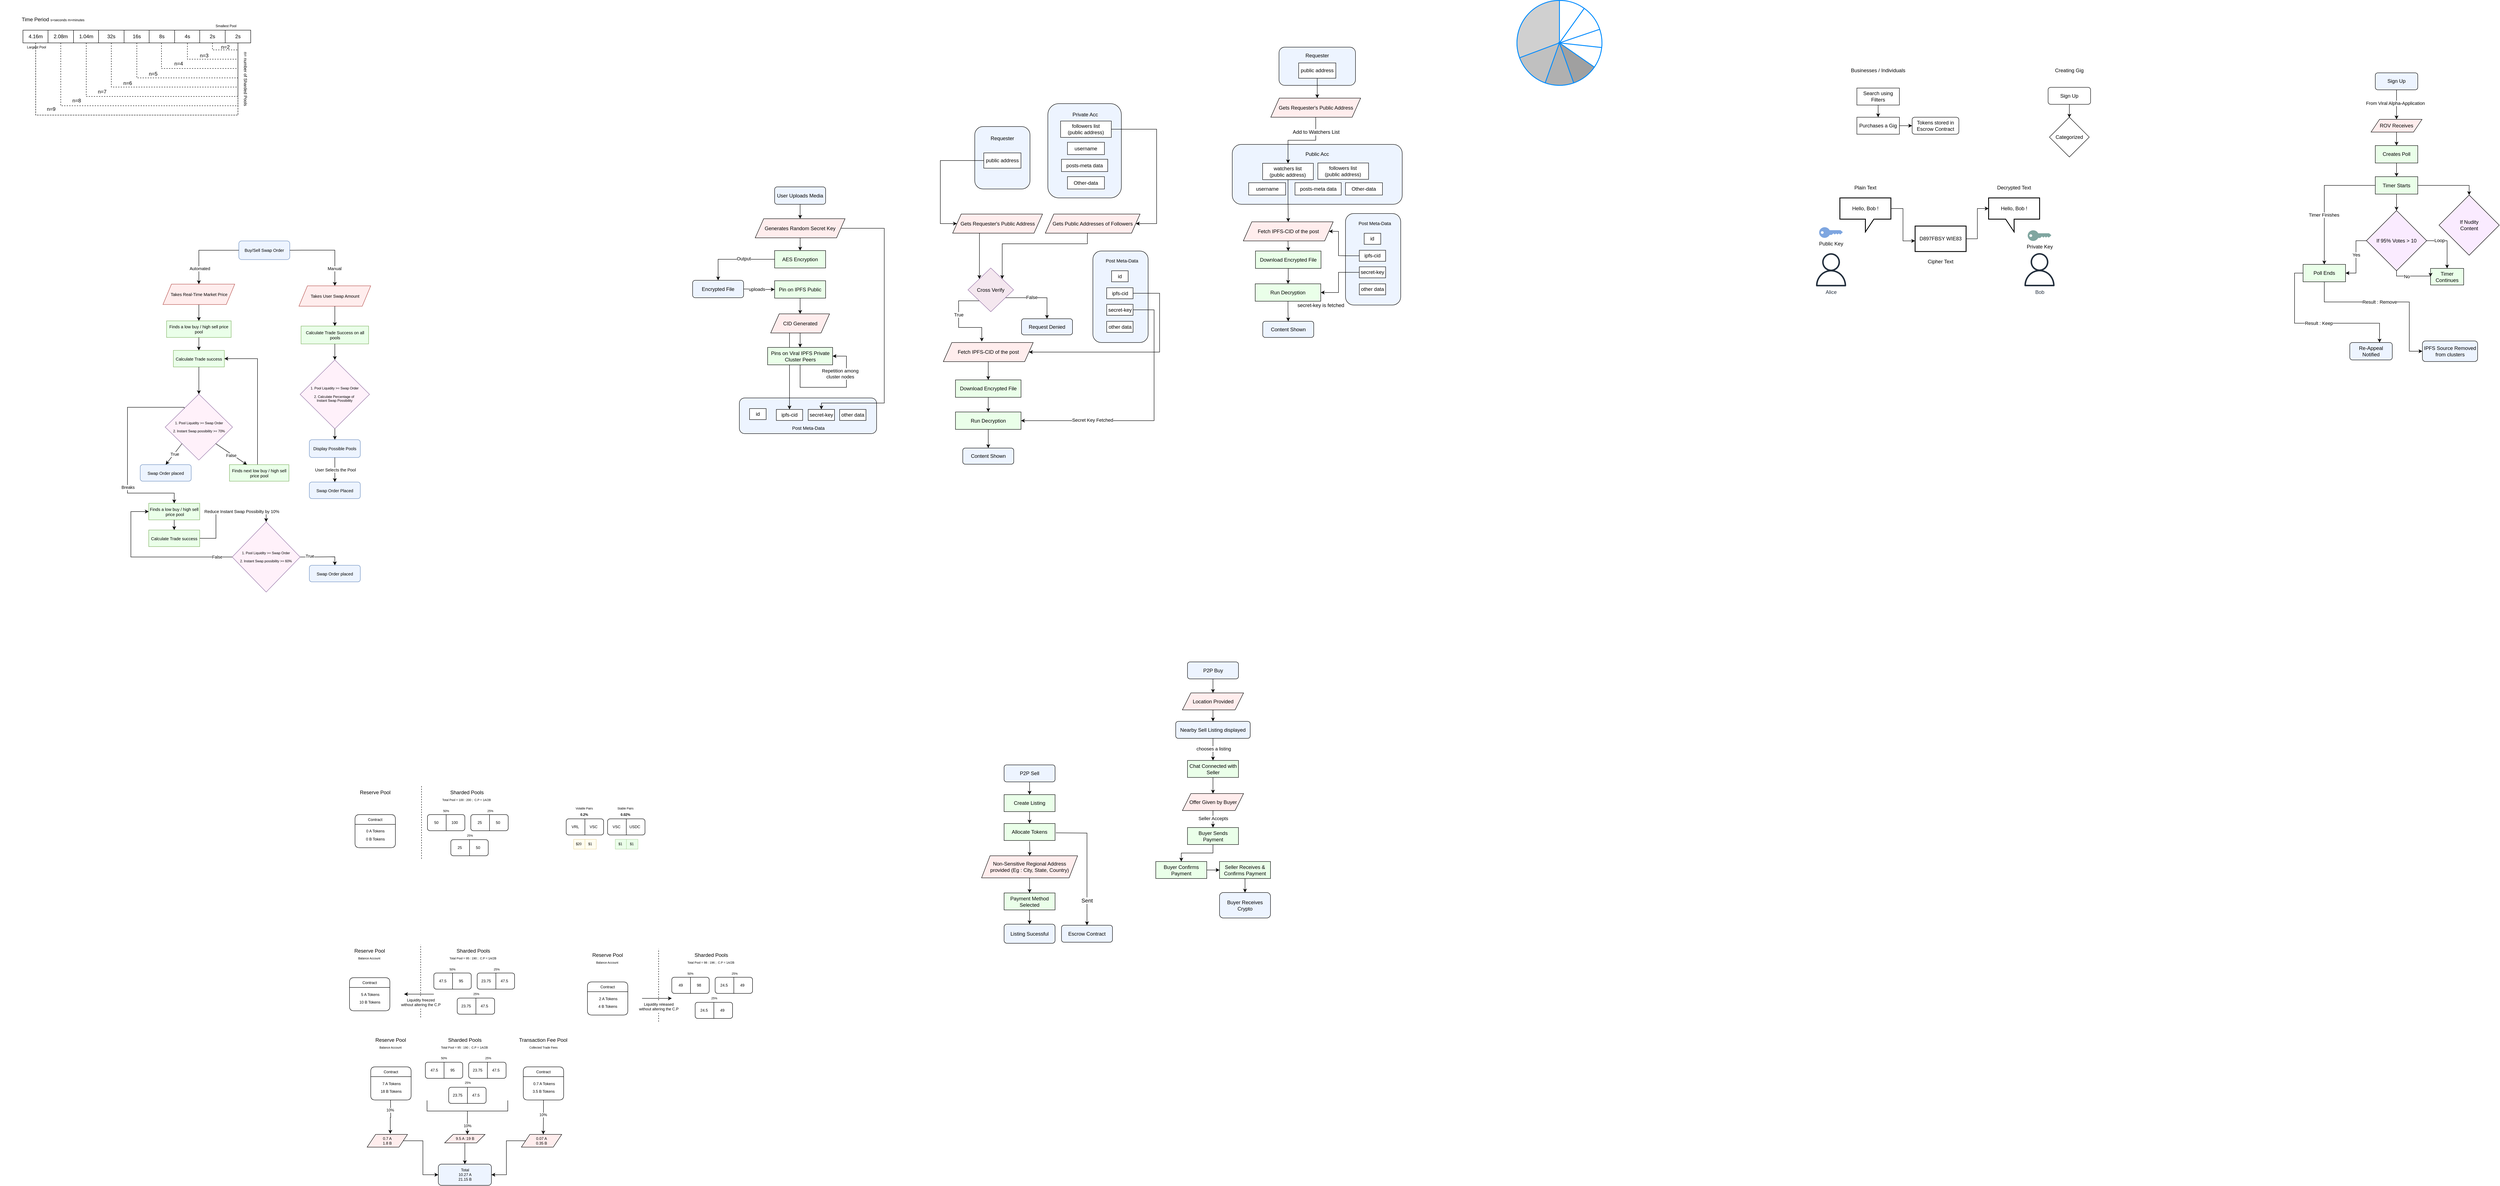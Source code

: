 <mxfile version="16.5.1" type="device"><diagram id="J2kwJdKi-ulCL18LsPcU" name="Page-1"><mxGraphModel dx="6307" dy="3967" grid="1" gridSize="10" guides="1" tooltips="1" connect="1" arrows="1" fold="1" page="1" pageScale="1" pageWidth="10000" pageHeight="10000" math="0" shadow="0"><root><mxCell id="0"/><mxCell id="1" parent="0"/><mxCell id="_b_0L1M0DhmUhy5jPqJh-88" value="" style="rounded=1;whiteSpace=wrap;html=1;fillColor=#EDF4FF;fontStyle=1" parent="1" vertex="1"><mxGeometry x="3210" y="270" width="180" height="90" as="geometry"/></mxCell><mxCell id="_b_0L1M0DhmUhy5jPqJh-44" value="" style="rounded=1;whiteSpace=wrap;html=1;fillColor=#EDF4FF;fontStyle=1" parent="1" vertex="1"><mxGeometry x="2494" y="457" width="130" height="147" as="geometry"/></mxCell><mxCell id="_b_0L1M0DhmUhy5jPqJh-45" value="" style="rounded=1;whiteSpace=wrap;html=1;fillColor=#EDF4FF;" parent="1" vertex="1"><mxGeometry x="2666" y="403" width="173" height="222" as="geometry"/></mxCell><mxCell id="_b_0L1M0DhmUhy5jPqJh-27" value="" style="rounded=1;whiteSpace=wrap;html=1;fillColor=#EDF4FF;" parent="1" vertex="1"><mxGeometry x="1940" y="1096" width="323" height="84" as="geometry"/></mxCell><mxCell id="_b_0L1M0DhmUhy5jPqJh-24" style="edgeStyle=elbowEdgeStyle;rounded=0;orthogonalLoop=1;jettySize=auto;html=1;" parent="1" source="_b_0L1M0DhmUhy5jPqJh-16" target="_b_0L1M0DhmUhy5jPqJh-31" edge="1"><mxGeometry relative="1" as="geometry"><mxPoint x="1970.429" y="1170" as="targetPoint"/></mxGeometry></mxCell><mxCell id="p6wsTPxF0RV3t22LhQW4-65" value="4.16m" style="text;html=1;strokeColor=default;fillColor=default;align=center;verticalAlign=middle;whiteSpace=wrap;rounded=0;" parent="1" vertex="1"><mxGeometry x="254" y="230" width="60" height="30" as="geometry"/></mxCell><mxCell id="p6wsTPxF0RV3t22LhQW4-66" value="2.08m" style="text;html=1;strokeColor=default;fillColor=default;align=center;verticalAlign=middle;whiteSpace=wrap;rounded=0;" parent="1" vertex="1"><mxGeometry x="313" y="230" width="60" height="30" as="geometry"/></mxCell><mxCell id="p6wsTPxF0RV3t22LhQW4-67" value="1.04m" style="text;html=1;strokeColor=default;fillColor=default;align=center;verticalAlign=middle;whiteSpace=wrap;rounded=0;" parent="1" vertex="1"><mxGeometry x="373" y="230" width="60" height="30" as="geometry"/></mxCell><mxCell id="p6wsTPxF0RV3t22LhQW4-68" value="32s" style="text;html=1;strokeColor=default;fillColor=default;align=center;verticalAlign=middle;whiteSpace=wrap;rounded=0;" parent="1" vertex="1"><mxGeometry x="432" y="230" width="60" height="30" as="geometry"/></mxCell><mxCell id="p6wsTPxF0RV3t22LhQW4-69" value="16s" style="text;html=1;strokeColor=default;fillColor=default;align=center;verticalAlign=middle;whiteSpace=wrap;rounded=0;" parent="1" vertex="1"><mxGeometry x="492" y="230" width="60" height="30" as="geometry"/></mxCell><mxCell id="p6wsTPxF0RV3t22LhQW4-70" value="8s" style="text;html=1;strokeColor=default;fillColor=default;align=center;verticalAlign=middle;whiteSpace=wrap;rounded=0;" parent="1" vertex="1"><mxGeometry x="551" y="230" width="60" height="30" as="geometry"/></mxCell><mxCell id="p6wsTPxF0RV3t22LhQW4-71" value="4s" style="text;html=1;align=center;verticalAlign=middle;whiteSpace=wrap;rounded=0;fillColor=default;strokeColor=default;" parent="1" vertex="1"><mxGeometry x="611" y="230" width="60" height="30" as="geometry"/></mxCell><mxCell id="p6wsTPxF0RV3t22LhQW4-72" value="2s" style="text;html=1;strokeColor=default;fillColor=default;align=center;verticalAlign=middle;whiteSpace=wrap;rounded=0;" parent="1" vertex="1"><mxGeometry x="670" y="230" width="60" height="30" as="geometry"/></mxCell><mxCell id="p6wsTPxF0RV3t22LhQW4-73" value="2s" style="text;html=1;strokeColor=default;fillColor=default;align=center;verticalAlign=middle;whiteSpace=wrap;rounded=0;" parent="1" vertex="1"><mxGeometry x="730" y="230" width="60" height="30" as="geometry"/></mxCell><mxCell id="p6wsTPxF0RV3t22LhQW4-78" value="Time Period&amp;nbsp;&lt;font style=&quot;font-size: 8px&quot;&gt;s=seconds m=minutes&lt;/font&gt;" style="text;html=1;strokeColor=none;fillColor=none;align=center;verticalAlign=middle;whiteSpace=wrap;rounded=0;" parent="1" vertex="1"><mxGeometry x="200" y="190" width="250" height="30" as="geometry"/></mxCell><mxCell id="p6wsTPxF0RV3t22LhQW4-98" value="n= number of Sharded Pools" style="text;html=1;strokeColor=none;fillColor=none;align=center;verticalAlign=middle;whiteSpace=wrap;rounded=0;rotation=90;fontSize=10;" parent="1" vertex="1"><mxGeometry x="688" y="330" width="180" height="30" as="geometry"/></mxCell><mxCell id="p6wsTPxF0RV3t22LhQW4-101" value="Largest Pool" style="text;html=1;strokeColor=none;fillColor=none;align=center;verticalAlign=middle;whiteSpace=wrap;rounded=0;fontSize=8;rotation=0;" parent="1" vertex="1"><mxGeometry x="256" y="255.0" width="60" height="30" as="geometry"/></mxCell><mxCell id="p6wsTPxF0RV3t22LhQW4-102" value="Smallest Pool" style="text;html=1;strokeColor=none;fillColor=none;align=center;verticalAlign=middle;whiteSpace=wrap;rounded=0;fontSize=8;rotation=0;" parent="1" vertex="1"><mxGeometry x="702" y="205" width="60" height="30" as="geometry"/></mxCell><mxCell id="p6wsTPxF0RV3t22LhQW4-105" value="" style="group;strokeColor=default;dashed=1;container=0;" parent="1" vertex="1" connectable="0"><mxGeometry x="284" y="260" width="476" height="170" as="geometry"/></mxCell><mxCell id="p6wsTPxF0RV3t22LhQW4-93" style="edgeStyle=orthogonalEdgeStyle;rounded=0;sketch=0;orthogonalLoop=1;jettySize=auto;html=1;entryX=0.5;entryY=1;entryDx=0;entryDy=0;shadow=0;endArrow=none;endFill=0;dashed=1;" parent="1" source="p6wsTPxF0RV3t22LhQW4-65" target="p6wsTPxF0RV3t22LhQW4-73" edge="1"><mxGeometry relative="1" as="geometry"><Array as="points"><mxPoint x="284" y="430"/><mxPoint x="760" y="430"/></Array></mxGeometry></mxCell><mxCell id="p6wsTPxF0RV3t22LhQW4-92" style="edgeStyle=orthogonalEdgeStyle;rounded=0;sketch=0;orthogonalLoop=1;jettySize=auto;html=1;entryX=0.5;entryY=1;entryDx=0;entryDy=0;shadow=0;endArrow=none;endFill=0;dashed=1;" parent="1" source="p6wsTPxF0RV3t22LhQW4-66" target="p6wsTPxF0RV3t22LhQW4-73" edge="1"><mxGeometry relative="1" as="geometry"><Array as="points"><mxPoint x="343" y="408.065"/><mxPoint x="760" y="408.065"/></Array></mxGeometry></mxCell><mxCell id="p6wsTPxF0RV3t22LhQW4-91" style="edgeStyle=orthogonalEdgeStyle;rounded=0;sketch=0;orthogonalLoop=1;jettySize=auto;html=1;entryX=0.5;entryY=1;entryDx=0;entryDy=0;shadow=0;endArrow=none;endFill=0;dashed=1;" parent="1" source="p6wsTPxF0RV3t22LhQW4-67" target="p6wsTPxF0RV3t22LhQW4-73" edge="1"><mxGeometry relative="1" as="geometry"><Array as="points"><mxPoint x="403" y="386.129"/><mxPoint x="760" y="386.129"/></Array></mxGeometry></mxCell><mxCell id="p6wsTPxF0RV3t22LhQW4-89" style="edgeStyle=orthogonalEdgeStyle;rounded=0;orthogonalLoop=1;jettySize=auto;html=1;endArrow=none;endFill=0;shadow=0;sketch=0;entryX=0.5;entryY=1;entryDx=0;entryDy=0;dashed=1;" parent="1" source="p6wsTPxF0RV3t22LhQW4-68" target="p6wsTPxF0RV3t22LhQW4-73" edge="1"><mxGeometry relative="1" as="geometry"><mxPoint x="760" y="221.613" as="targetPoint"/><Array as="points"><mxPoint x="462" y="363.962"/><mxPoint x="760" y="363.962"/></Array></mxGeometry></mxCell><mxCell id="p6wsTPxF0RV3t22LhQW4-86" style="edgeStyle=orthogonalEdgeStyle;rounded=0;orthogonalLoop=1;jettySize=auto;html=1;endArrow=none;endFill=0;shadow=0;sketch=0;entryX=0.5;entryY=1;entryDx=0;entryDy=0;dashed=1;" parent="1" source="p6wsTPxF0RV3t22LhQW4-69" target="p6wsTPxF0RV3t22LhQW4-73" edge="1"><mxGeometry relative="1" as="geometry"><mxPoint x="760" y="221.613" as="targetPoint"/><Array as="points"><mxPoint x="522" y="342.385"/><mxPoint x="760" y="342.385"/></Array></mxGeometry></mxCell><mxCell id="p6wsTPxF0RV3t22LhQW4-83" style="edgeStyle=orthogonalEdgeStyle;rounded=0;orthogonalLoop=1;jettySize=auto;html=1;entryX=0.5;entryY=1;entryDx=0;entryDy=0;endArrow=none;endFill=0;shadow=0;sketch=0;dashed=1;" parent="1" source="p6wsTPxF0RV3t22LhQW4-70" target="p6wsTPxF0RV3t22LhQW4-73" edge="1"><mxGeometry relative="1" as="geometry"><Array as="points"><mxPoint x="580" y="320.323"/><mxPoint x="760" y="320.323"/></Array></mxGeometry></mxCell><mxCell id="p6wsTPxF0RV3t22LhQW4-79" style="edgeStyle=orthogonalEdgeStyle;rounded=0;orthogonalLoop=1;jettySize=auto;html=1;entryX=0.5;entryY=1;entryDx=0;entryDy=0;endArrow=none;endFill=0;dashed=1;" parent="1" source="p6wsTPxF0RV3t22LhQW4-73" target="p6wsTPxF0RV3t22LhQW4-72" edge="1"><mxGeometry relative="1" as="geometry"><Array as="points"><mxPoint x="760" y="276.452"/><mxPoint x="700" y="276.452"/></Array></mxGeometry></mxCell><mxCell id="p6wsTPxF0RV3t22LhQW4-81" style="edgeStyle=orthogonalEdgeStyle;rounded=0;orthogonalLoop=1;jettySize=auto;html=1;entryX=0.5;entryY=1;entryDx=0;entryDy=0;endArrow=none;endFill=0;shadow=0;sketch=0;dashed=1;" parent="1" source="p6wsTPxF0RV3t22LhQW4-73" target="p6wsTPxF0RV3t22LhQW4-71" edge="1"><mxGeometry relative="1" as="geometry"><Array as="points"><mxPoint x="760" y="298.387"/><mxPoint x="641" y="298.387"/></Array></mxGeometry></mxCell><mxCell id="p6wsTPxF0RV3t22LhQW4-80" value="n=2" style="text;html=1;align=center;verticalAlign=middle;resizable=0;points=[];autosize=1;strokeColor=none;fillColor=none;" parent="1" vertex="1"><mxGeometry x="710" y="260" width="40" height="20" as="geometry"/></mxCell><mxCell id="p6wsTPxF0RV3t22LhQW4-82" value="n=3" style="text;html=1;align=center;verticalAlign=middle;resizable=0;points=[];autosize=1;strokeColor=none;fillColor=none;" parent="1" vertex="1"><mxGeometry x="660" y="279.614" width="40" height="20" as="geometry"/></mxCell><mxCell id="p6wsTPxF0RV3t22LhQW4-84" value="n=4" style="text;html=1;align=center;verticalAlign=middle;resizable=0;points=[];autosize=1;strokeColor=none;fillColor=none;" parent="1" vertex="1"><mxGeometry x="600" y="299.232" width="40" height="20" as="geometry"/></mxCell><mxCell id="p6wsTPxF0RV3t22LhQW4-87" value="n=5" style="text;html=1;align=center;verticalAlign=middle;resizable=0;points=[];autosize=1;strokeColor=none;fillColor=none;" parent="1" vertex="1"><mxGeometry x="540" y="323.191" width="40" height="20" as="geometry"/></mxCell><mxCell id="p6wsTPxF0RV3t22LhQW4-94" value="n=7" style="text;html=1;align=center;verticalAlign=middle;resizable=0;points=[];autosize=1;strokeColor=none;fillColor=none;" parent="1" vertex="1"><mxGeometry x="420" y="364.617" width="40" height="20" as="geometry"/></mxCell><mxCell id="p6wsTPxF0RV3t22LhQW4-95" value="n=6" style="text;html=1;align=center;verticalAlign=middle;resizable=0;points=[];autosize=1;strokeColor=none;fillColor=none;" parent="1" vertex="1"><mxGeometry x="480" y="345.001" width="40" height="20" as="geometry"/></mxCell><mxCell id="p6wsTPxF0RV3t22LhQW4-96" value="n=8" style="text;html=1;align=center;verticalAlign=middle;resizable=0;points=[];autosize=1;strokeColor=none;fillColor=none;" parent="1" vertex="1"><mxGeometry x="360" y="385.536" width="40" height="20" as="geometry"/></mxCell><mxCell id="p6wsTPxF0RV3t22LhQW4-97" value="n=9" style="text;html=1;align=center;verticalAlign=middle;resizable=0;points=[];autosize=1;strokeColor=none;fillColor=none;" parent="1" vertex="1"><mxGeometry x="300" y="406.336" width="40" height="20" as="geometry"/></mxCell><mxCell id="_b_0L1M0DhmUhy5jPqJh-1" value="User Uploads Media" style="rounded=1;whiteSpace=wrap;html=1;fillColor=#EDF4FF;" parent="1" vertex="1"><mxGeometry x="2023" y="599" width="120" height="41" as="geometry"/></mxCell><mxCell id="_b_0L1M0DhmUhy5jPqJh-4" value="Generates Random Secret Key" style="shape=parallelogram;perimeter=parallelogramPerimeter;whiteSpace=wrap;html=1;fixedSize=1;rounded=0;fillColor=#FFEDED;" parent="1" vertex="1"><mxGeometry x="1977.25" y="674" width="211.5" height="45" as="geometry"/></mxCell><mxCell id="_b_0L1M0DhmUhy5jPqJh-5" value="" style="edgeStyle=orthogonalEdgeStyle;rounded=0;orthogonalLoop=1;jettySize=auto;html=1;" parent="1" source="_b_0L1M0DhmUhy5jPqJh-1" target="_b_0L1M0DhmUhy5jPqJh-4" edge="1"><mxGeometry relative="1" as="geometry"/></mxCell><mxCell id="_b_0L1M0DhmUhy5jPqJh-7" value="AES Encryption" style="rounded=0;whiteSpace=wrap;html=1;fillColor=#EAFFE9;" parent="1" vertex="1"><mxGeometry x="2023" y="749" width="120" height="41" as="geometry"/></mxCell><mxCell id="_b_0L1M0DhmUhy5jPqJh-8" value="" style="edgeStyle=orthogonalEdgeStyle;rounded=0;orthogonalLoop=1;jettySize=auto;html=1;" parent="1" source="_b_0L1M0DhmUhy5jPqJh-4" target="_b_0L1M0DhmUhy5jPqJh-7" edge="1"><mxGeometry relative="1" as="geometry"/></mxCell><mxCell id="_b_0L1M0DhmUhy5jPqJh-12" value="Encrypted File" style="rounded=1;whiteSpace=wrap;html=1;fillColor=#EDF4FF;" parent="1" vertex="1"><mxGeometry x="1830" y="819" width="120" height="41" as="geometry"/></mxCell><mxCell id="_b_0L1M0DhmUhy5jPqJh-11" value="" style="edgeStyle=orthogonalEdgeStyle;rounded=0;orthogonalLoop=1;jettySize=auto;html=1;entryX=0.5;entryY=0;entryDx=0;entryDy=0;" parent="1" source="_b_0L1M0DhmUhy5jPqJh-7" target="_b_0L1M0DhmUhy5jPqJh-12" edge="1"><mxGeometry relative="1" as="geometry"><mxPoint x="1942" y="825" as="targetPoint"/></mxGeometry></mxCell><mxCell id="_b_0L1M0DhmUhy5jPqJh-13" value="Output" style="edgeLabel;html=1;align=center;verticalAlign=middle;resizable=0;points=[];" parent="_b_0L1M0DhmUhy5jPqJh-11" vertex="1" connectable="0"><mxGeometry x="-0.202" y="-2" relative="1" as="geometry"><mxPoint as="offset"/></mxGeometry></mxCell><mxCell id="_b_0L1M0DhmUhy5jPqJh-14" value="Pin on IPFS Public" style="rounded=0;whiteSpace=wrap;html=1;fillColor=#EAFFE9;" parent="1" vertex="1"><mxGeometry x="2023" y="820" width="120" height="41" as="geometry"/></mxCell><mxCell id="_b_0L1M0DhmUhy5jPqJh-23" style="edgeStyle=orthogonalEdgeStyle;rounded=0;orthogonalLoop=1;jettySize=auto;html=1;entryX=0;entryY=0.5;entryDx=0;entryDy=0;exitX=1;exitY=0.5;exitDx=0;exitDy=0;" parent="1" source="_b_0L1M0DhmUhy5jPqJh-12" target="_b_0L1M0DhmUhy5jPqJh-14" edge="1"><mxGeometry relative="1" as="geometry"/></mxCell><mxCell id="_b_0L1M0DhmUhy5jPqJh-37" value="uploads" style="edgeLabel;html=1;align=center;verticalAlign=middle;resizable=0;points=[];" parent="_b_0L1M0DhmUhy5jPqJh-23" vertex="1" connectable="0"><mxGeometry x="-0.354" relative="1" as="geometry"><mxPoint x="7" as="offset"/></mxGeometry></mxCell><mxCell id="_b_0L1M0DhmUhy5jPqJh-16" value="CID Generated" style="shape=parallelogram;perimeter=parallelogramPerimeter;whiteSpace=wrap;html=1;fixedSize=1;rounded=0;fillColor=#FFEDED;" parent="1" vertex="1"><mxGeometry x="2013.75" y="898" width="138.5" height="45" as="geometry"/></mxCell><mxCell id="_b_0L1M0DhmUhy5jPqJh-21" value="" style="edgeStyle=orthogonalEdgeStyle;rounded=0;orthogonalLoop=1;jettySize=auto;html=1;" parent="1" source="_b_0L1M0DhmUhy5jPqJh-14" target="_b_0L1M0DhmUhy5jPqJh-16" edge="1"><mxGeometry relative="1" as="geometry"/></mxCell><mxCell id="_b_0L1M0DhmUhy5jPqJh-18" style="edgeStyle=orthogonalEdgeStyle;rounded=0;orthogonalLoop=1;jettySize=auto;html=1;exitX=0.5;exitY=1;exitDx=0;exitDy=0;entryX=1;entryY=0.5;entryDx=0;entryDy=0;" parent="1" source="_b_0L1M0DhmUhy5jPqJh-17" target="_b_0L1M0DhmUhy5jPqJh-17" edge="1"><mxGeometry relative="1" as="geometry"><mxPoint x="2174" y="998" as="targetPoint"/><mxPoint x="2082" y="1052.0" as="sourcePoint"/><Array as="points"><mxPoint x="2083" y="1071"/><mxPoint x="2192" y="1071"/><mxPoint x="2192" y="998"/></Array></mxGeometry></mxCell><mxCell id="_b_0L1M0DhmUhy5jPqJh-19" value="Repetition among &lt;br&gt;cluster nodes" style="edgeLabel;html=1;align=center;verticalAlign=middle;resizable=0;points=[];" parent="_b_0L1M0DhmUhy5jPqJh-18" vertex="1" connectable="0"><mxGeometry x="-0.186" y="2" relative="1" as="geometry"><mxPoint x="38" y="-30" as="offset"/></mxGeometry></mxCell><mxCell id="_b_0L1M0DhmUhy5jPqJh-17" value="Pins on Viral IPFS Private Cluster Peers" style="rounded=0;whiteSpace=wrap;html=1;fillColor=#EAFFE9;" parent="1" vertex="1"><mxGeometry x="2006.5" y="977" width="153" height="41" as="geometry"/></mxCell><mxCell id="_b_0L1M0DhmUhy5jPqJh-22" value="" style="edgeStyle=orthogonalEdgeStyle;rounded=0;orthogonalLoop=1;jettySize=auto;html=1;" parent="1" source="_b_0L1M0DhmUhy5jPqJh-16" target="_b_0L1M0DhmUhy5jPqJh-17" edge="1"><mxGeometry relative="1" as="geometry"/></mxCell><mxCell id="_b_0L1M0DhmUhy5jPqJh-28" value="Post Meta-Data" style="edgeLabel;html=1;align=center;verticalAlign=middle;resizable=0;points=[];labelBackgroundColor=none;" parent="1" vertex="1" connectable="0"><mxGeometry x="2101.5" y="1167" as="geometry"/></mxCell><mxCell id="_b_0L1M0DhmUhy5jPqJh-29" value="id" style="rounded=0;whiteSpace=wrap;html=1;" parent="1" vertex="1"><mxGeometry x="1964" y="1121" width="39" height="26" as="geometry"/></mxCell><mxCell id="_b_0L1M0DhmUhy5jPqJh-30" value="secret-key" style="rounded=0;whiteSpace=wrap;html=1;" parent="1" vertex="1"><mxGeometry x="2102" y="1123" width="62" height="26" as="geometry"/></mxCell><mxCell id="_b_0L1M0DhmUhy5jPqJh-25" style="rounded=0;orthogonalLoop=1;jettySize=auto;html=1;entryX=0.5;entryY=0;entryDx=0;entryDy=0;edgeStyle=orthogonalEdgeStyle;" parent="1" source="_b_0L1M0DhmUhy5jPqJh-4" target="_b_0L1M0DhmUhy5jPqJh-30" edge="1"><mxGeometry relative="1" as="geometry"><mxPoint x="2238" y="1176" as="targetPoint"/><Array as="points"><mxPoint x="2281" y="697"/><mxPoint x="2281" y="1108"/><mxPoint x="2133" y="1108"/></Array></mxGeometry></mxCell><mxCell id="_b_0L1M0DhmUhy5jPqJh-31" value="ipfs-cid" style="rounded=0;whiteSpace=wrap;html=1;" parent="1" vertex="1"><mxGeometry x="2027" y="1123" width="62" height="26" as="geometry"/></mxCell><mxCell id="_b_0L1M0DhmUhy5jPqJh-32" value="other data" style="rounded=0;whiteSpace=wrap;html=1;" parent="1" vertex="1"><mxGeometry x="2176" y="1123" width="62" height="26" as="geometry"/></mxCell><mxCell id="_b_0L1M0DhmUhy5jPqJh-58" value="" style="edgeStyle=orthogonalEdgeStyle;rounded=0;orthogonalLoop=1;jettySize=auto;html=1;entryX=0;entryY=0;entryDx=0;entryDy=0;" parent="1" source="_b_0L1M0DhmUhy5jPqJh-42" target="_b_0L1M0DhmUhy5jPqJh-57" edge="1"><mxGeometry relative="1" as="geometry"><Array as="points"><mxPoint x="2505" y="756"/><mxPoint x="2505" y="756"/></Array></mxGeometry></mxCell><mxCell id="_b_0L1M0DhmUhy5jPqJh-42" value="Gets Requester's Public Address" style="shape=parallelogram;perimeter=parallelogramPerimeter;whiteSpace=wrap;html=1;fixedSize=1;rounded=0;fillColor=#FFEDED;" parent="1" vertex="1"><mxGeometry x="2442" y="663" width="211.5" height="45" as="geometry"/></mxCell><mxCell id="_b_0L1M0DhmUhy5jPqJh-60" style="edgeStyle=orthogonalEdgeStyle;rounded=0;orthogonalLoop=1;jettySize=auto;html=1;entryX=1;entryY=0;entryDx=0;entryDy=0;" parent="1" source="_b_0L1M0DhmUhy5jPqJh-43" target="_b_0L1M0DhmUhy5jPqJh-57" edge="1"><mxGeometry relative="1" as="geometry"><Array as="points"><mxPoint x="2759" y="733"/><mxPoint x="2559" y="733"/></Array></mxGeometry></mxCell><mxCell id="_b_0L1M0DhmUhy5jPqJh-43" value="Gets Public Addresses of Followers" style="shape=parallelogram;perimeter=parallelogramPerimeter;whiteSpace=wrap;html=1;fixedSize=1;rounded=0;fillColor=#FFEDED;" parent="1" vertex="1"><mxGeometry x="2660" y="663" width="223" height="45" as="geometry"/></mxCell><mxCell id="_b_0L1M0DhmUhy5jPqJh-50" style="edgeStyle=orthogonalEdgeStyle;rounded=0;orthogonalLoop=1;jettySize=auto;html=1;exitX=0;exitY=0.5;exitDx=0;exitDy=0;entryX=0;entryY=0.5;entryDx=0;entryDy=0;" parent="1" source="_b_0L1M0DhmUhy5jPqJh-46" target="_b_0L1M0DhmUhy5jPqJh-42" edge="1"><mxGeometry relative="1" as="geometry"><Array as="points"><mxPoint x="2413" y="537"/><mxPoint x="2413" y="686"/></Array></mxGeometry></mxCell><mxCell id="_b_0L1M0DhmUhy5jPqJh-52" style="edgeStyle=orthogonalEdgeStyle;rounded=0;orthogonalLoop=1;jettySize=auto;html=1;entryX=1;entryY=0.5;entryDx=0;entryDy=0;exitX=1;exitY=0.5;exitDx=0;exitDy=0;" parent="1" source="_b_0L1M0DhmUhy5jPqJh-47" target="_b_0L1M0DhmUhy5jPqJh-43" edge="1"><mxGeometry relative="1" as="geometry"><mxPoint x="2873" y="438" as="sourcePoint"/><mxPoint x="2752.637" y="782.5" as="targetPoint"/><Array as="points"><mxPoint x="2922" y="463"/><mxPoint x="2922" y="685"/></Array></mxGeometry></mxCell><mxCell id="_b_0L1M0DhmUhy5jPqJh-61" style="rounded=0;orthogonalLoop=1;jettySize=auto;html=1;exitX=1;exitY=1;exitDx=0;exitDy=0;entryX=0.5;entryY=0;entryDx=0;entryDy=0;edgeStyle=orthogonalEdgeStyle;" parent="1" source="_b_0L1M0DhmUhy5jPqJh-57" target="_b_0L1M0DhmUhy5jPqJh-62" edge="1"><mxGeometry relative="1" as="geometry"><mxPoint x="2720" y="890" as="targetPoint"/><Array as="points"><mxPoint x="2664" y="860"/></Array></mxGeometry></mxCell><mxCell id="_b_0L1M0DhmUhy5jPqJh-63" value="False" style="edgeLabel;html=1;align=center;verticalAlign=middle;resizable=0;points=[];" parent="_b_0L1M0DhmUhy5jPqJh-61" vertex="1" connectable="0"><mxGeometry x="-0.062" y="1" relative="1" as="geometry"><mxPoint as="offset"/></mxGeometry></mxCell><mxCell id="_b_0L1M0DhmUhy5jPqJh-64" value="True" style="edgeStyle=orthogonalEdgeStyle;rounded=0;orthogonalLoop=1;jettySize=auto;html=1;entryX=0.428;entryY=-0.053;entryDx=0;entryDy=0;entryPerimeter=0;exitX=0;exitY=1;exitDx=0;exitDy=0;" parent="1" source="_b_0L1M0DhmUhy5jPqJh-57" target="_b_0L1M0DhmUhy5jPqJh-77" edge="1"><mxGeometry x="-0.181" relative="1" as="geometry"><mxPoint x="2455" y="979" as="targetPoint"/><Array as="points"><mxPoint x="2456" y="867"/><mxPoint x="2456" y="930"/><mxPoint x="2511" y="930"/></Array><mxPoint as="offset"/></mxGeometry></mxCell><mxCell id="_b_0L1M0DhmUhy5jPqJh-57" value="Cross Verify" style="rhombus;whiteSpace=wrap;html=1;fillColor=#F4E7EF;rounded=0;strokeColor=#9673a6;" parent="1" vertex="1"><mxGeometry x="2478" y="790" width="107.43" height="103" as="geometry"/></mxCell><mxCell id="_b_0L1M0DhmUhy5jPqJh-62" value="Request Denied" style="rounded=1;whiteSpace=wrap;html=1;labelBackgroundColor=none;fillColor=#EDF4FF;" parent="1" vertex="1"><mxGeometry x="2604" y="909.5" width="120" height="38" as="geometry"/></mxCell><mxCell id="_b_0L1M0DhmUhy5jPqJh-65" value="" style="rounded=1;whiteSpace=wrap;html=1;fillColor=#EDF4FF;" parent="1" vertex="1"><mxGeometry x="2772" y="750" width="130" height="215.5" as="geometry"/></mxCell><mxCell id="_b_0L1M0DhmUhy5jPqJh-66" value="Post Meta-Data" style="edgeLabel;html=1;align=center;verticalAlign=middle;resizable=0;points=[];labelBackgroundColor=none;" parent="1" vertex="1" connectable="0"><mxGeometry x="2849" y="769.5" as="geometry"><mxPoint x="-9" y="3" as="offset"/></mxGeometry></mxCell><mxCell id="_b_0L1M0DhmUhy5jPqJh-67" value="id" style="rounded=0;whiteSpace=wrap;html=1;" parent="1" vertex="1"><mxGeometry x="2816" y="796.5" width="39" height="26" as="geometry"/></mxCell><mxCell id="_b_0L1M0DhmUhy5jPqJh-83" style="edgeStyle=orthogonalEdgeStyle;rounded=0;orthogonalLoop=1;jettySize=auto;html=1;entryX=1;entryY=0.5;entryDx=0;entryDy=0;" parent="1" source="_b_0L1M0DhmUhy5jPqJh-68" target="_b_0L1M0DhmUhy5jPqJh-81" edge="1"><mxGeometry relative="1" as="geometry"><Array as="points"><mxPoint x="2916" y="889"/><mxPoint x="2916" y="1150"/></Array></mxGeometry></mxCell><mxCell id="_b_0L1M0DhmUhy5jPqJh-84" value="Secret Key Fetched" style="edgeLabel;html=1;align=center;verticalAlign=middle;resizable=0;points=[];" parent="_b_0L1M0DhmUhy5jPqJh-83" vertex="1" connectable="0"><mxGeometry x="0.461" y="-2" relative="1" as="geometry"><mxPoint as="offset"/></mxGeometry></mxCell><mxCell id="_b_0L1M0DhmUhy5jPqJh-68" value="secret-key" style="rounded=0;whiteSpace=wrap;html=1;" parent="1" vertex="1"><mxGeometry x="2804.5" y="875.5" width="62" height="26" as="geometry"/></mxCell><mxCell id="_b_0L1M0DhmUhy5jPqJh-78" style="edgeStyle=orthogonalEdgeStyle;rounded=0;orthogonalLoop=1;jettySize=auto;html=1;entryX=1;entryY=0.5;entryDx=0;entryDy=0;" parent="1" source="_b_0L1M0DhmUhy5jPqJh-69" target="_b_0L1M0DhmUhy5jPqJh-77" edge="1"><mxGeometry relative="1" as="geometry"><mxPoint x="2598" y="1054" as="targetPoint"/><Array as="points"><mxPoint x="2929" y="850"/><mxPoint x="2929" y="988"/></Array></mxGeometry></mxCell><mxCell id="_b_0L1M0DhmUhy5jPqJh-69" value="ipfs-cid" style="rounded=0;whiteSpace=wrap;html=1;" parent="1" vertex="1"><mxGeometry x="2804.5" y="836.5" width="62" height="26" as="geometry"/></mxCell><mxCell id="_b_0L1M0DhmUhy5jPqJh-70" value="other data" style="rounded=0;whiteSpace=wrap;html=1;" parent="1" vertex="1"><mxGeometry x="2804.5" y="915.5" width="62" height="26" as="geometry"/></mxCell><mxCell id="_b_0L1M0DhmUhy5jPqJh-80" value="" style="edgeStyle=orthogonalEdgeStyle;rounded=0;orthogonalLoop=1;jettySize=auto;html=1;" parent="1" source="_b_0L1M0DhmUhy5jPqJh-77" target="_b_0L1M0DhmUhy5jPqJh-79" edge="1"><mxGeometry relative="1" as="geometry"/></mxCell><mxCell id="_b_0L1M0DhmUhy5jPqJh-77" value="Fetch IPFS-CID of the post" style="shape=parallelogram;perimeter=parallelogramPerimeter;whiteSpace=wrap;html=1;fixedSize=1;rounded=0;fillColor=#FFEDED;" parent="1" vertex="1"><mxGeometry x="2420" y="965.5" width="211.5" height="45" as="geometry"/></mxCell><mxCell id="_b_0L1M0DhmUhy5jPqJh-82" value="" style="edgeStyle=orthogonalEdgeStyle;rounded=0;orthogonalLoop=1;jettySize=auto;html=1;" parent="1" source="_b_0L1M0DhmUhy5jPqJh-79" target="_b_0L1M0DhmUhy5jPqJh-81" edge="1"><mxGeometry relative="1" as="geometry"/></mxCell><mxCell id="_b_0L1M0DhmUhy5jPqJh-79" value="Download Encrypted File" style="rounded=0;whiteSpace=wrap;html=1;fillColor=#EAFFE9;" parent="1" vertex="1"><mxGeometry x="2448.62" y="1053.5" width="154.25" height="41" as="geometry"/></mxCell><mxCell id="_b_0L1M0DhmUhy5jPqJh-86" value="" style="edgeStyle=orthogonalEdgeStyle;rounded=0;orthogonalLoop=1;jettySize=auto;html=1;" parent="1" source="_b_0L1M0DhmUhy5jPqJh-81" target="_b_0L1M0DhmUhy5jPqJh-85" edge="1"><mxGeometry relative="1" as="geometry"/></mxCell><mxCell id="_b_0L1M0DhmUhy5jPqJh-81" value="Run Decryption" style="rounded=0;whiteSpace=wrap;html=1;fillColor=#EAFFE9;" parent="1" vertex="1"><mxGeometry x="2448.62" y="1129" width="154.25" height="41" as="geometry"/></mxCell><mxCell id="_b_0L1M0DhmUhy5jPqJh-85" value="Content Shown" style="rounded=1;whiteSpace=wrap;html=1;labelBackgroundColor=none;fillColor=#EDF4FF;" parent="1" vertex="1"><mxGeometry x="2465.75" y="1214" width="120" height="38" as="geometry"/></mxCell><mxCell id="_b_0L1M0DhmUhy5jPqJh-46" value="public address" style="rounded=0;whiteSpace=wrap;html=1;" parent="1" vertex="1"><mxGeometry x="2515.25" y="519" width="87.5" height="36" as="geometry"/></mxCell><mxCell id="_b_0L1M0DhmUhy5jPqJh-47" value="followers list&lt;br&gt;(public address)" style="rounded=0;whiteSpace=wrap;html=1;" parent="1" vertex="1"><mxGeometry x="2696" y="444" width="119.37" height="38.5" as="geometry"/></mxCell><mxCell id="_b_0L1M0DhmUhy5jPqJh-48" value="Requester" style="text;html=1;strokeColor=none;fillColor=none;align=center;verticalAlign=middle;whiteSpace=wrap;rounded=0;labelBackgroundColor=none;" parent="1" vertex="1"><mxGeometry x="2529" y="470" width="60" height="30" as="geometry"/></mxCell><mxCell id="_b_0L1M0DhmUhy5jPqJh-49" value="Private Acc" style="text;html=1;strokeColor=none;fillColor=none;align=center;verticalAlign=middle;whiteSpace=wrap;rounded=0;labelBackgroundColor=none;" parent="1" vertex="1"><mxGeometry x="2698.09" y="414" width="111.5" height="30" as="geometry"/></mxCell><mxCell id="_b_0L1M0DhmUhy5jPqJh-54" value="username" style="rounded=0;whiteSpace=wrap;html=1;" parent="1" vertex="1"><mxGeometry x="2712.19" y="494" width="87" height="29" as="geometry"/></mxCell><mxCell id="_b_0L1M0DhmUhy5jPqJh-55" value="posts-meta data" style="rounded=0;whiteSpace=wrap;html=1;" parent="1" vertex="1"><mxGeometry x="2698.09" y="534" width="108.81" height="29" as="geometry"/></mxCell><mxCell id="_b_0L1M0DhmUhy5jPqJh-56" value="Other-data" style="rounded=0;whiteSpace=wrap;html=1;" parent="1" vertex="1"><mxGeometry x="2712.19" y="575" width="87" height="29" as="geometry"/></mxCell><mxCell id="_b_0L1M0DhmUhy5jPqJh-89" value="" style="rounded=1;whiteSpace=wrap;html=1;fillColor=#EDF4FF;" parent="1" vertex="1"><mxGeometry x="3100" y="499" width="400" height="141" as="geometry"/></mxCell><mxCell id="_b_0L1M0DhmUhy5jPqJh-126" style="edgeStyle=orthogonalEdgeStyle;rounded=0;orthogonalLoop=1;jettySize=auto;html=1;entryX=0.5;entryY=1;entryDx=0;entryDy=0;fontFamily=Helvetica;fontSize=12;fontColor=default;endArrow=none;endFill=0;startArrow=classic;startFill=1;" parent="1" source="_b_0L1M0DhmUhy5jPqJh-91" target="_b_0L1M0DhmUhy5jPqJh-117" edge="1"><mxGeometry relative="1" as="geometry"><Array as="points"><mxPoint x="3300" y="380"/><mxPoint x="3300" y="380"/></Array></mxGeometry></mxCell><mxCell id="_b_0L1M0DhmUhy5jPqJh-127" style="edgeStyle=orthogonalEdgeStyle;rounded=0;orthogonalLoop=1;jettySize=auto;html=1;fontFamily=Helvetica;fontSize=12;fontColor=default;startArrow=none;startFill=0;endArrow=classic;endFill=1;" parent="1" source="_b_0L1M0DhmUhy5jPqJh-91" target="_b_0L1M0DhmUhy5jPqJh-124" edge="1"><mxGeometry relative="1" as="geometry"/></mxCell><mxCell id="_b_0L1M0DhmUhy5jPqJh-128" value="Add to Watchers List" style="edgeLabel;html=1;align=center;verticalAlign=middle;resizable=0;points=[];fontSize=12;fontFamily=Helvetica;fontColor=default;" parent="_b_0L1M0DhmUhy5jPqJh-127" vertex="1" connectable="0"><mxGeometry x="-0.533" y="1" relative="1" as="geometry"><mxPoint x="-1" y="-6" as="offset"/></mxGeometry></mxCell><mxCell id="_b_0L1M0DhmUhy5jPqJh-91" value="Gets Requester's Public Address" style="shape=parallelogram;perimeter=parallelogramPerimeter;whiteSpace=wrap;html=1;fixedSize=1;rounded=0;fillColor=#FFEDED;" parent="1" vertex="1"><mxGeometry x="3190.69" y="390" width="211.5" height="45" as="geometry"/></mxCell><mxCell id="_b_0L1M0DhmUhy5jPqJh-101" value="" style="rounded=1;whiteSpace=wrap;html=1;fillColor=#EDF4FF;" parent="1" vertex="1"><mxGeometry x="3366.46" y="661.75" width="130" height="215.5" as="geometry"/></mxCell><mxCell id="_b_0L1M0DhmUhy5jPqJh-102" value="Post Meta-Data" style="edgeLabel;html=1;align=center;verticalAlign=middle;resizable=0;points=[];labelBackgroundColor=none;" parent="1" vertex="1" connectable="0"><mxGeometry x="3443.46" y="681.25" as="geometry"><mxPoint x="-9" y="3" as="offset"/></mxGeometry></mxCell><mxCell id="_b_0L1M0DhmUhy5jPqJh-103" value="id" style="rounded=0;whiteSpace=wrap;html=1;" parent="1" vertex="1"><mxGeometry x="3410.46" y="708.25" width="39" height="26" as="geometry"/></mxCell><mxCell id="_b_0L1M0DhmUhy5jPqJh-132" style="edgeStyle=orthogonalEdgeStyle;rounded=0;orthogonalLoop=1;jettySize=auto;html=1;entryX=1;entryY=0.5;entryDx=0;entryDy=0;fontFamily=Helvetica;fontSize=12;fontColor=default;startArrow=none;startFill=0;endArrow=classic;endFill=1;" parent="1" source="_b_0L1M0DhmUhy5jPqJh-106" target="_b_0L1M0DhmUhy5jPqJh-115" edge="1"><mxGeometry relative="1" as="geometry"><Array as="points"><mxPoint x="3350" y="800"/><mxPoint x="3350" y="848"/></Array></mxGeometry></mxCell><mxCell id="_b_0L1M0DhmUhy5jPqJh-133" value="secret-key is fetched" style="edgeLabel;html=1;align=center;verticalAlign=middle;resizable=0;points=[];fontSize=12;fontFamily=Helvetica;fontColor=default;" parent="_b_0L1M0DhmUhy5jPqJh-132" vertex="1" connectable="0"><mxGeometry x="0.415" relative="1" as="geometry"><mxPoint x="-41" y="30" as="offset"/></mxGeometry></mxCell><mxCell id="_b_0L1M0DhmUhy5jPqJh-106" value="secret-key" style="rounded=0;whiteSpace=wrap;html=1;" parent="1" vertex="1"><mxGeometry x="3398.96" y="787.25" width="62" height="26" as="geometry"/></mxCell><mxCell id="_b_0L1M0DhmUhy5jPqJh-131" style="edgeStyle=orthogonalEdgeStyle;rounded=0;orthogonalLoop=1;jettySize=auto;html=1;entryX=1;entryY=0.5;entryDx=0;entryDy=0;fontFamily=Helvetica;fontSize=12;fontColor=default;startArrow=none;startFill=0;endArrow=classic;endFill=1;" parent="1" source="_b_0L1M0DhmUhy5jPqJh-108" target="_b_0L1M0DhmUhy5jPqJh-111" edge="1"><mxGeometry relative="1" as="geometry"><Array as="points"><mxPoint x="3368" y="761"/><mxPoint x="3350" y="761"/><mxPoint x="3350" y="723"/></Array></mxGeometry></mxCell><mxCell id="_b_0L1M0DhmUhy5jPqJh-108" value="ipfs-cid" style="rounded=0;whiteSpace=wrap;html=1;" parent="1" vertex="1"><mxGeometry x="3398.96" y="748.25" width="62" height="26" as="geometry"/></mxCell><mxCell id="_b_0L1M0DhmUhy5jPqJh-109" value="other data" style="rounded=0;whiteSpace=wrap;html=1;" parent="1" vertex="1"><mxGeometry x="3398.96" y="827.25" width="62" height="26" as="geometry"/></mxCell><mxCell id="_b_0L1M0DhmUhy5jPqJh-110" value="" style="edgeStyle=orthogonalEdgeStyle;rounded=0;orthogonalLoop=1;jettySize=auto;html=1;" parent="1" target="_b_0L1M0DhmUhy5jPqJh-113" edge="1"><mxGeometry relative="1" as="geometry"><mxPoint x="3231.167" y="725" as="sourcePoint"/></mxGeometry></mxCell><mxCell id="_b_0L1M0DhmUhy5jPqJh-111" value="Fetch IPFS-CID of the post" style="shape=parallelogram;perimeter=parallelogramPerimeter;whiteSpace=wrap;html=1;fixedSize=1;rounded=0;fillColor=#FFEDED;" parent="1" vertex="1"><mxGeometry x="3126" y="681.25" width="211.5" height="45" as="geometry"/></mxCell><mxCell id="_b_0L1M0DhmUhy5jPqJh-112" value="" style="edgeStyle=orthogonalEdgeStyle;rounded=0;orthogonalLoop=1;jettySize=auto;html=1;" parent="1" source="_b_0L1M0DhmUhy5jPqJh-113" target="_b_0L1M0DhmUhy5jPqJh-115" edge="1"><mxGeometry relative="1" as="geometry"/></mxCell><mxCell id="_b_0L1M0DhmUhy5jPqJh-113" value="Download Encrypted File" style="rounded=0;whiteSpace=wrap;html=1;fillColor=#EAFFE9;" parent="1" vertex="1"><mxGeometry x="3154.62" y="750" width="154.25" height="41" as="geometry"/></mxCell><mxCell id="_b_0L1M0DhmUhy5jPqJh-114" value="" style="edgeStyle=orthogonalEdgeStyle;rounded=0;orthogonalLoop=1;jettySize=auto;html=1;" parent="1" source="_b_0L1M0DhmUhy5jPqJh-115" target="_b_0L1M0DhmUhy5jPqJh-116" edge="1"><mxGeometry relative="1" as="geometry"/></mxCell><mxCell id="_b_0L1M0DhmUhy5jPqJh-115" value="Run Decryption" style="rounded=0;whiteSpace=wrap;html=1;fillColor=#EAFFE9;" parent="1" vertex="1"><mxGeometry x="3154.02" y="827.25" width="154.25" height="41" as="geometry"/></mxCell><mxCell id="_b_0L1M0DhmUhy5jPqJh-116" value="Content Shown" style="rounded=1;whiteSpace=wrap;html=1;labelBackgroundColor=none;fillColor=#EDF4FF;" parent="1" vertex="1"><mxGeometry x="3171.75" y="915.5" width="120" height="38" as="geometry"/></mxCell><mxCell id="_b_0L1M0DhmUhy5jPqJh-118" value="followers list&lt;br&gt;(public address)" style="rounded=0;whiteSpace=wrap;html=1;" parent="1" vertex="1"><mxGeometry x="3301.46" y="542.75" width="119.37" height="38.5" as="geometry"/></mxCell><mxCell id="_b_0L1M0DhmUhy5jPqJh-120" value="Public Acc" style="text;html=1;strokeColor=none;fillColor=none;align=center;verticalAlign=middle;whiteSpace=wrap;rounded=0;labelBackgroundColor=none;" parent="1" vertex="1"><mxGeometry x="3244.25" y="507" width="111.5" height="30" as="geometry"/></mxCell><mxCell id="_b_0L1M0DhmUhy5jPqJh-121" value="username" style="rounded=0;whiteSpace=wrap;html=1;" parent="1" vertex="1"><mxGeometry x="3138.62" y="589.25" width="87" height="29" as="geometry"/></mxCell><mxCell id="_b_0L1M0DhmUhy5jPqJh-122" value="posts-meta data" style="rounded=0;whiteSpace=wrap;html=1;" parent="1" vertex="1"><mxGeometry x="3247.65" y="589.25" width="108.81" height="29" as="geometry"/></mxCell><mxCell id="_b_0L1M0DhmUhy5jPqJh-123" value="Other-data" style="rounded=0;whiteSpace=wrap;html=1;" parent="1" vertex="1"><mxGeometry x="3366.46" y="589.25" width="87" height="29" as="geometry"/></mxCell><mxCell id="_b_0L1M0DhmUhy5jPqJh-129" style="edgeStyle=orthogonalEdgeStyle;rounded=0;orthogonalLoop=1;jettySize=auto;html=1;entryX=0.5;entryY=0;entryDx=0;entryDy=0;fontFamily=Helvetica;fontSize=12;fontColor=default;startArrow=none;startFill=0;endArrow=classic;endFill=1;" parent="1" source="_b_0L1M0DhmUhy5jPqJh-124" target="_b_0L1M0DhmUhy5jPqJh-111" edge="1"><mxGeometry relative="1" as="geometry"/></mxCell><mxCell id="_b_0L1M0DhmUhy5jPqJh-124" value="watchers list&lt;br&gt;(public address)" style="rounded=0;whiteSpace=wrap;html=1;" parent="1" vertex="1"><mxGeometry x="3171.46" y="543.5" width="119.37" height="38.5" as="geometry"/></mxCell><mxCell id="_b_0L1M0DhmUhy5jPqJh-117" value="public address" style="rounded=0;whiteSpace=wrap;html=1;" parent="1" vertex="1"><mxGeometry x="3256.25" y="307.19" width="87.5" height="36" as="geometry"/></mxCell><mxCell id="_b_0L1M0DhmUhy5jPqJh-119" value="Requester" style="text;html=1;strokeColor=none;fillColor=none;align=center;verticalAlign=middle;whiteSpace=wrap;rounded=0;labelBackgroundColor=none;" parent="1" vertex="1"><mxGeometry x="3270" y="274.61" width="60" height="30" as="geometry"/></mxCell><mxCell id="_b_0L1M0DhmUhy5jPqJh-130" style="edgeStyle=orthogonalEdgeStyle;rounded=0;orthogonalLoop=1;jettySize=auto;html=1;exitX=0.5;exitY=1;exitDx=0;exitDy=0;fontFamily=Helvetica;fontSize=12;fontColor=default;startArrow=none;startFill=0;endArrow=classic;endFill=1;" parent="1" edge="1"><mxGeometry relative="1" as="geometry"><mxPoint x="3169.05" y="618.25" as="sourcePoint"/><mxPoint x="3169.05" y="618.25" as="targetPoint"/></mxGeometry></mxCell><mxCell id="_b_0L1M0DhmUhy5jPqJh-183" value="" style="endArrow=none;html=1;rounded=0;fontFamily=Helvetica;fontSize=12;fontColor=default;dashed=1;startArrow=none;" parent="1" source="_b_0L1M0DhmUhy5jPqJh-209" edge="1"><mxGeometry width="50" height="50" relative="1" as="geometry"><mxPoint x="1190" y="2554.5" as="sourcePoint"/><mxPoint x="1190" y="2383.5" as="targetPoint"/></mxGeometry></mxCell><mxCell id="_b_0L1M0DhmUhy5jPqJh-184" value="Reserve Pool" style="text;html=1;strokeColor=none;fillColor=none;align=center;verticalAlign=middle;whiteSpace=wrap;rounded=0;container=0;" parent="1" vertex="1"><mxGeometry x="987" y="2383" width="166" height="30" as="geometry"/></mxCell><mxCell id="_b_0L1M0DhmUhy5jPqJh-185" value="Sharded Pools" style="text;html=1;strokeColor=none;fillColor=none;align=center;verticalAlign=middle;whiteSpace=wrap;rounded=0;container=0;" parent="1" vertex="1"><mxGeometry x="1256" y="2383" width="116" height="30" as="geometry"/></mxCell><mxCell id="_b_0L1M0DhmUhy5jPqJh-186" value="Total Pool = 95 : 190 ;&amp;nbsp; C.P = 1A/2B&amp;nbsp;" style="text;html=1;strokeColor=none;fillColor=none;align=center;verticalAlign=middle;whiteSpace=wrap;rounded=0;fontSize=7;container=0;" parent="1" vertex="1"><mxGeometry x="1253" y="2401" width="122" height="30" as="geometry"/></mxCell><mxCell id="_b_0L1M0DhmUhy5jPqJh-187" value="50%" style="text;html=1;strokeColor=none;fillColor=none;align=center;verticalAlign=middle;whiteSpace=wrap;rounded=0;fontSize=7;container=0;" parent="1" vertex="1"><mxGeometry x="1207" y="2427" width="116" height="30" as="geometry"/></mxCell><mxCell id="_b_0L1M0DhmUhy5jPqJh-188" value="25%" style="text;html=1;strokeColor=none;fillColor=none;align=center;verticalAlign=middle;whiteSpace=wrap;rounded=0;fontSize=7;container=0;" parent="1" vertex="1"><mxGeometry x="1311" y="2427" width="116" height="30" as="geometry"/></mxCell><mxCell id="_b_0L1M0DhmUhy5jPqJh-189" value="25%" style="text;html=1;strokeColor=none;fillColor=none;align=center;verticalAlign=middle;whiteSpace=wrap;rounded=0;fontSize=7;container=0;" parent="1" vertex="1"><mxGeometry x="1263" y="2485" width="116" height="30" as="geometry"/></mxCell><mxCell id="_b_0L1M0DhmUhy5jPqJh-190" value="Contract" style="swimlane;rounded=1;fontSize=9;fontStyle=0;container=0;" parent="1" vertex="1"><mxGeometry x="1022.5" y="2461" width="95" height="78" as="geometry"><mxRectangle x="992.5" y="2193" width="98" height="23" as="alternateBounds"/></mxGeometry></mxCell><mxCell id="_b_0L1M0DhmUhy5jPqJh-191" value="5 A Tokens" style="text;html=1;align=center;verticalAlign=middle;resizable=0;points=[];autosize=1;strokeColor=none;fillColor=none;fontSize=9;container=0;" parent="_b_0L1M0DhmUhy5jPqJh-190" vertex="1"><mxGeometry x="18" y="29.5" width="60" height="20" as="geometry"/></mxCell><mxCell id="_b_0L1M0DhmUhy5jPqJh-192" value="10 B Tokens" style="text;html=1;align=center;verticalAlign=middle;resizable=0;points=[];autosize=1;strokeColor=none;fillColor=none;fontSize=9;container=0;" parent="_b_0L1M0DhmUhy5jPqJh-190" vertex="1"><mxGeometry x="17.5" y="48" width="60" height="20" as="geometry"/></mxCell><mxCell id="_b_0L1M0DhmUhy5jPqJh-206" style="edgeStyle=orthogonalEdgeStyle;rounded=0;orthogonalLoop=1;jettySize=auto;html=1;fontSize=9;" parent="1" edge="1"><mxGeometry relative="1" as="geometry"><mxPoint x="1151" y="2499.7" as="targetPoint"/><mxPoint x="1221" y="2499.7" as="sourcePoint"/></mxGeometry></mxCell><mxCell id="_b_0L1M0DhmUhy5jPqJh-193" value="" style="rounded=1;whiteSpace=wrap;html=1;container=0;" parent="1" vertex="1"><mxGeometry x="1221" y="2450" width="88" height="38" as="geometry"/></mxCell><mxCell id="_b_0L1M0DhmUhy5jPqJh-194" value="" style="endArrow=none;html=1;rounded=0;fontSize=7;entryX=0.5;entryY=0;entryDx=0;entryDy=0;exitX=0.5;exitY=1;exitDx=0;exitDy=0;" parent="1" source="_b_0L1M0DhmUhy5jPqJh-193" target="_b_0L1M0DhmUhy5jPqJh-193" edge="1"><mxGeometry width="50" height="50" relative="1" as="geometry"><mxPoint x="1148" y="2547" as="sourcePoint"/><mxPoint x="1198" y="2497" as="targetPoint"/></mxGeometry></mxCell><mxCell id="_b_0L1M0DhmUhy5jPqJh-195" value="47.5" style="text;html=1;strokeColor=none;fillColor=none;align=center;verticalAlign=middle;whiteSpace=wrap;rounded=0;fontSize=9;container=0;" parent="1" vertex="1"><mxGeometry x="1212" y="2454" width="60" height="30" as="geometry"/></mxCell><mxCell id="_b_0L1M0DhmUhy5jPqJh-196" value="95" style="text;html=1;strokeColor=none;fillColor=none;align=center;verticalAlign=middle;whiteSpace=wrap;rounded=0;fontSize=9;container=0;" parent="1" vertex="1"><mxGeometry x="1255" y="2454" width="60" height="30" as="geometry"/></mxCell><mxCell id="_b_0L1M0DhmUhy5jPqJh-197" value="" style="rounded=1;whiteSpace=wrap;html=1;container=0;" parent="1" vertex="1"><mxGeometry x="1323" y="2450" width="88" height="38" as="geometry"/></mxCell><mxCell id="_b_0L1M0DhmUhy5jPqJh-198" value="" style="endArrow=none;html=1;rounded=0;fontSize=7;entryX=0.5;entryY=0;entryDx=0;entryDy=0;exitX=0.5;exitY=1;exitDx=0;exitDy=0;" parent="1" source="_b_0L1M0DhmUhy5jPqJh-197" target="_b_0L1M0DhmUhy5jPqJh-197" edge="1"><mxGeometry width="50" height="50" relative="1" as="geometry"><mxPoint x="1250" y="2547" as="sourcePoint"/><mxPoint x="1300" y="2497" as="targetPoint"/></mxGeometry></mxCell><mxCell id="_b_0L1M0DhmUhy5jPqJh-199" value="23.75" style="text;html=1;strokeColor=none;fillColor=none;align=center;verticalAlign=middle;whiteSpace=wrap;rounded=0;fontSize=9;container=0;" parent="1" vertex="1"><mxGeometry x="1314" y="2454" width="60" height="30" as="geometry"/></mxCell><mxCell id="_b_0L1M0DhmUhy5jPqJh-200" value="47.5" style="text;html=1;strokeColor=none;fillColor=none;align=center;verticalAlign=middle;whiteSpace=wrap;rounded=0;fontSize=9;container=0;" parent="1" vertex="1"><mxGeometry x="1357" y="2454" width="60" height="30" as="geometry"/></mxCell><mxCell id="_b_0L1M0DhmUhy5jPqJh-201" value="" style="rounded=1;whiteSpace=wrap;html=1;container=0;" parent="1" vertex="1"><mxGeometry x="1276" y="2509" width="88" height="38" as="geometry"/></mxCell><mxCell id="_b_0L1M0DhmUhy5jPqJh-202" value="" style="endArrow=none;html=1;rounded=0;fontSize=7;entryX=0.5;entryY=0;entryDx=0;entryDy=0;exitX=0.5;exitY=1;exitDx=0;exitDy=0;" parent="1" source="_b_0L1M0DhmUhy5jPqJh-201" target="_b_0L1M0DhmUhy5jPqJh-201" edge="1"><mxGeometry width="50" height="50" relative="1" as="geometry"><mxPoint x="1203" y="2606" as="sourcePoint"/><mxPoint x="1253" y="2556" as="targetPoint"/></mxGeometry></mxCell><mxCell id="_b_0L1M0DhmUhy5jPqJh-203" value="23.75" style="text;html=1;strokeColor=none;fillColor=none;align=center;verticalAlign=middle;whiteSpace=wrap;rounded=0;fontSize=9;container=0;" parent="1" vertex="1"><mxGeometry x="1267" y="2513" width="60" height="30" as="geometry"/></mxCell><mxCell id="_b_0L1M0DhmUhy5jPqJh-204" value="47.5" style="text;html=1;strokeColor=none;fillColor=none;align=center;verticalAlign=middle;whiteSpace=wrap;rounded=0;fontSize=9;container=0;" parent="1" vertex="1"><mxGeometry x="1310" y="2513" width="60" height="30" as="geometry"/></mxCell><mxCell id="_b_0L1M0DhmUhy5jPqJh-209" value="Liquidity freezed&lt;br&gt;without altering the C.P" style="text;html=1;align=center;verticalAlign=middle;resizable=0;points=[];autosize=1;strokeColor=none;fillColor=none;fontSize=9;" parent="1" vertex="1"><mxGeometry x="1135" y="2504" width="110" height="30" as="geometry"/></mxCell><mxCell id="_b_0L1M0DhmUhy5jPqJh-210" value="" style="endArrow=none;html=1;rounded=0;fontFamily=Helvetica;fontSize=12;fontColor=default;dashed=1;" parent="1" target="_b_0L1M0DhmUhy5jPqJh-209" edge="1"><mxGeometry width="50" height="50" relative="1" as="geometry"><mxPoint x="1190" y="2554.5" as="sourcePoint"/><mxPoint x="1190" y="2383.5" as="targetPoint"/></mxGeometry></mxCell><mxCell id="_b_0L1M0DhmUhy5jPqJh-211" value="Balance Account&amp;nbsp;" style="text;html=1;strokeColor=none;fillColor=none;align=center;verticalAlign=middle;whiteSpace=wrap;rounded=0;fontSize=7;container=0;" parent="1" vertex="1"><mxGeometry x="1009" y="2401" width="122" height="30" as="geometry"/></mxCell><mxCell id="_b_0L1M0DhmUhy5jPqJh-213" value="Reserve Pool" style="text;html=1;strokeColor=none;fillColor=none;align=center;verticalAlign=middle;whiteSpace=wrap;rounded=0;container=0;" parent="1" vertex="1"><mxGeometry x="1058" y="2593" width="123" height="30" as="geometry"/></mxCell><mxCell id="_b_0L1M0DhmUhy5jPqJh-214" value="Sharded Pools" style="text;html=1;strokeColor=none;fillColor=none;align=center;verticalAlign=middle;whiteSpace=wrap;rounded=0;container=0;" parent="1" vertex="1"><mxGeometry x="1236" y="2593" width="116" height="30" as="geometry"/></mxCell><mxCell id="_b_0L1M0DhmUhy5jPqJh-215" value="Total Pool = 95 : 190 ;&amp;nbsp; C.P = 1A/2B&amp;nbsp;" style="text;html=1;strokeColor=none;fillColor=none;align=center;verticalAlign=middle;whiteSpace=wrap;rounded=0;fontSize=7;container=0;" parent="1" vertex="1"><mxGeometry x="1233" y="2611" width="122" height="30" as="geometry"/></mxCell><mxCell id="_b_0L1M0DhmUhy5jPqJh-216" value="50%" style="text;html=1;strokeColor=none;fillColor=none;align=center;verticalAlign=middle;whiteSpace=wrap;rounded=0;fontSize=7;container=0;" parent="1" vertex="1"><mxGeometry x="1187" y="2636" width="116" height="30" as="geometry"/></mxCell><mxCell id="_b_0L1M0DhmUhy5jPqJh-217" value="25%" style="text;html=1;strokeColor=none;fillColor=none;align=center;verticalAlign=middle;whiteSpace=wrap;rounded=0;fontSize=7;container=0;" parent="1" vertex="1"><mxGeometry x="1291" y="2636" width="116" height="30" as="geometry"/></mxCell><mxCell id="_b_0L1M0DhmUhy5jPqJh-218" value="25%" style="text;html=1;strokeColor=none;fillColor=none;align=center;verticalAlign=middle;whiteSpace=wrap;rounded=0;fontSize=7;container=0;" parent="1" vertex="1"><mxGeometry x="1243" y="2694" width="116" height="30" as="geometry"/></mxCell><mxCell id="_b_0L1M0DhmUhy5jPqJh-242" style="edgeStyle=orthogonalEdgeStyle;rounded=0;orthogonalLoop=1;jettySize=auto;html=1;fontSize=9;entryX=0.574;entryY=-0.052;entryDx=0;entryDy=0;entryPerimeter=0;" parent="1" target="_b_0L1M0DhmUhy5jPqJh-264" edge="1"><mxGeometry relative="1" as="geometry"><mxPoint x="1119.14" y="2827.42" as="targetPoint"/><mxPoint x="1119" y="2749" as="sourcePoint"/><Array as="points"/></mxGeometry></mxCell><mxCell id="_b_0L1M0DhmUhy5jPqJh-245" value="10%" style="edgeLabel;html=1;align=center;verticalAlign=middle;resizable=0;points=[];fontSize=9;" parent="_b_0L1M0DhmUhy5jPqJh-242" vertex="1" connectable="0"><mxGeometry x="-0.413" y="-2" relative="1" as="geometry"><mxPoint as="offset"/></mxGeometry></mxCell><mxCell id="_b_0L1M0DhmUhy5jPqJh-219" value="Contract" style="swimlane;rounded=1;fontSize=9;fontStyle=0;container=0;" parent="1" vertex="1"><mxGeometry x="1072.5" y="2671" width="95" height="78" as="geometry"><mxRectangle x="992.5" y="2193" width="98" height="23" as="alternateBounds"/></mxGeometry></mxCell><mxCell id="_b_0L1M0DhmUhy5jPqJh-220" value="7 A Tokens" style="text;html=1;align=center;verticalAlign=middle;resizable=0;points=[];autosize=1;strokeColor=none;fillColor=none;fontSize=9;container=0;" parent="_b_0L1M0DhmUhy5jPqJh-219" vertex="1"><mxGeometry x="18" y="29.5" width="60" height="20" as="geometry"/></mxCell><mxCell id="_b_0L1M0DhmUhy5jPqJh-221" value="18 B Tokens" style="text;html=1;align=center;verticalAlign=middle;resizable=0;points=[];autosize=1;strokeColor=none;fillColor=none;fontSize=9;container=0;" parent="_b_0L1M0DhmUhy5jPqJh-219" vertex="1"><mxGeometry x="17.5" y="48" width="60" height="20" as="geometry"/></mxCell><mxCell id="_b_0L1M0DhmUhy5jPqJh-223" value="" style="rounded=1;whiteSpace=wrap;html=1;container=0;" parent="1" vertex="1"><mxGeometry x="1201" y="2660" width="88" height="38" as="geometry"/></mxCell><mxCell id="_b_0L1M0DhmUhy5jPqJh-224" value="" style="endArrow=none;html=1;rounded=0;fontSize=7;entryX=0.5;entryY=0;entryDx=0;entryDy=0;exitX=0.5;exitY=1;exitDx=0;exitDy=0;" parent="1" source="_b_0L1M0DhmUhy5jPqJh-223" target="_b_0L1M0DhmUhy5jPqJh-223" edge="1"><mxGeometry width="50" height="50" relative="1" as="geometry"><mxPoint x="1128" y="2757" as="sourcePoint"/><mxPoint x="1178" y="2707" as="targetPoint"/></mxGeometry></mxCell><mxCell id="_b_0L1M0DhmUhy5jPqJh-225" value="47.5" style="text;html=1;strokeColor=none;fillColor=none;align=center;verticalAlign=middle;whiteSpace=wrap;rounded=0;fontSize=9;container=0;" parent="1" vertex="1"><mxGeometry x="1192" y="2664" width="60" height="30" as="geometry"/></mxCell><mxCell id="_b_0L1M0DhmUhy5jPqJh-226" value="95" style="text;html=1;strokeColor=none;fillColor=none;align=center;verticalAlign=middle;whiteSpace=wrap;rounded=0;fontSize=9;container=0;" parent="1" vertex="1"><mxGeometry x="1235" y="2664" width="60" height="30" as="geometry"/></mxCell><mxCell id="_b_0L1M0DhmUhy5jPqJh-227" value="" style="rounded=1;whiteSpace=wrap;html=1;container=0;" parent="1" vertex="1"><mxGeometry x="1303" y="2660" width="88" height="38" as="geometry"/></mxCell><mxCell id="_b_0L1M0DhmUhy5jPqJh-228" value="" style="endArrow=none;html=1;rounded=0;fontSize=7;entryX=0.5;entryY=0;entryDx=0;entryDy=0;exitX=0.5;exitY=1;exitDx=0;exitDy=0;" parent="1" source="_b_0L1M0DhmUhy5jPqJh-227" target="_b_0L1M0DhmUhy5jPqJh-227" edge="1"><mxGeometry width="50" height="50" relative="1" as="geometry"><mxPoint x="1230" y="2757" as="sourcePoint"/><mxPoint x="1280" y="2707" as="targetPoint"/></mxGeometry></mxCell><mxCell id="_b_0L1M0DhmUhy5jPqJh-229" value="23.75" style="text;html=1;strokeColor=none;fillColor=none;align=center;verticalAlign=middle;whiteSpace=wrap;rounded=0;fontSize=9;container=0;" parent="1" vertex="1"><mxGeometry x="1294" y="2664" width="60" height="30" as="geometry"/></mxCell><mxCell id="_b_0L1M0DhmUhy5jPqJh-230" value="47.5" style="text;html=1;strokeColor=none;fillColor=none;align=center;verticalAlign=middle;whiteSpace=wrap;rounded=0;fontSize=9;container=0;" parent="1" vertex="1"><mxGeometry x="1337" y="2664" width="60" height="30" as="geometry"/></mxCell><mxCell id="_b_0L1M0DhmUhy5jPqJh-231" value="" style="rounded=1;whiteSpace=wrap;html=1;container=0;" parent="1" vertex="1"><mxGeometry x="1256" y="2719" width="88" height="38" as="geometry"/></mxCell><mxCell id="_b_0L1M0DhmUhy5jPqJh-232" value="" style="endArrow=none;html=1;rounded=0;fontSize=7;entryX=0.5;entryY=0;entryDx=0;entryDy=0;exitX=0.5;exitY=1;exitDx=0;exitDy=0;" parent="1" source="_b_0L1M0DhmUhy5jPqJh-231" target="_b_0L1M0DhmUhy5jPqJh-231" edge="1"><mxGeometry width="50" height="50" relative="1" as="geometry"><mxPoint x="1183" y="2816" as="sourcePoint"/><mxPoint x="1233" y="2766" as="targetPoint"/></mxGeometry></mxCell><mxCell id="_b_0L1M0DhmUhy5jPqJh-233" value="23.75" style="text;html=1;strokeColor=none;fillColor=none;align=center;verticalAlign=middle;whiteSpace=wrap;rounded=0;fontSize=9;container=0;" parent="1" vertex="1"><mxGeometry x="1247" y="2723" width="60" height="30" as="geometry"/></mxCell><mxCell id="_b_0L1M0DhmUhy5jPqJh-234" value="47.5" style="text;html=1;strokeColor=none;fillColor=none;align=center;verticalAlign=middle;whiteSpace=wrap;rounded=0;fontSize=9;container=0;" parent="1" vertex="1"><mxGeometry x="1290" y="2723" width="60" height="30" as="geometry"/></mxCell><mxCell id="_b_0L1M0DhmUhy5jPqJh-237" value="Balance Account&amp;nbsp;" style="text;html=1;strokeColor=none;fillColor=none;align=center;verticalAlign=middle;whiteSpace=wrap;rounded=0;fontSize=7;container=0;" parent="1" vertex="1"><mxGeometry x="1059" y="2611" width="122" height="30" as="geometry"/></mxCell><mxCell id="_b_0L1M0DhmUhy5jPqJh-244" style="edgeStyle=orthogonalEdgeStyle;rounded=0;orthogonalLoop=1;jettySize=auto;html=1;fontSize=9;entryX=0.563;entryY=0;entryDx=0;entryDy=0;entryPerimeter=0;" parent="1" source="_b_0L1M0DhmUhy5jPqJh-243" target="_b_0L1M0DhmUhy5jPqJh-263" edge="1"><mxGeometry relative="1" as="geometry"><mxPoint x="1300.46" y="2835.26" as="targetPoint"/></mxGeometry></mxCell><mxCell id="_b_0L1M0DhmUhy5jPqJh-246" value="10%" style="edgeLabel;html=1;align=center;verticalAlign=middle;resizable=0;points=[];fontSize=9;" parent="_b_0L1M0DhmUhy5jPqJh-244" vertex="1" connectable="0"><mxGeometry x="-0.487" y="-1" relative="1" as="geometry"><mxPoint x="1" y="-3" as="offset"/></mxGeometry></mxCell><mxCell id="_b_0L1M0DhmUhy5jPqJh-243" value="" style="strokeWidth=1;html=1;shape=mxgraph.flowchart.annotation_2;align=left;labelPosition=right;pointerEvents=1;rounded=1;fontSize=9;rotation=-90;" parent="1" vertex="1"><mxGeometry x="1275" y="2680" width="50" height="190" as="geometry"/></mxCell><mxCell id="_b_0L1M0DhmUhy5jPqJh-252" value="Transaction Fee Pool" style="text;html=1;strokeColor=none;fillColor=none;align=center;verticalAlign=middle;whiteSpace=wrap;rounded=0;container=0;" parent="1" vertex="1"><mxGeometry x="1417" y="2593" width="123" height="30" as="geometry"/></mxCell><mxCell id="_b_0L1M0DhmUhy5jPqJh-259" value="" style="edgeStyle=orthogonalEdgeStyle;rounded=0;orthogonalLoop=1;jettySize=auto;html=1;fontSize=9;entryX=0.542;entryY=0;entryDx=0;entryDy=0;entryPerimeter=0;" parent="1" source="_b_0L1M0DhmUhy5jPqJh-254" target="_b_0L1M0DhmUhy5jPqJh-265" edge="1"><mxGeometry relative="1" as="geometry"><mxPoint x="1478.512" y="2830" as="targetPoint"/></mxGeometry></mxCell><mxCell id="_b_0L1M0DhmUhy5jPqJh-262" value="10%" style="edgeLabel;html=1;align=center;verticalAlign=middle;resizable=0;points=[];fontSize=9;" parent="_b_0L1M0DhmUhy5jPqJh-259" vertex="1" connectable="0"><mxGeometry x="-0.144" y="-1" relative="1" as="geometry"><mxPoint as="offset"/></mxGeometry></mxCell><mxCell id="_b_0L1M0DhmUhy5jPqJh-254" value="Contract" style="swimlane;rounded=1;fontSize=9;fontStyle=0;container=0;" parent="1" vertex="1"><mxGeometry x="1431.5" y="2671" width="95" height="78" as="geometry"><mxRectangle x="992.5" y="2193" width="98" height="23" as="alternateBounds"/></mxGeometry></mxCell><mxCell id="_b_0L1M0DhmUhy5jPqJh-255" value="0.7 A Tokens" style="text;html=1;align=center;verticalAlign=middle;resizable=0;points=[];autosize=1;strokeColor=none;fillColor=none;fontSize=9;container=0;" parent="_b_0L1M0DhmUhy5jPqJh-254" vertex="1"><mxGeometry x="13" y="29.5" width="70" height="20" as="geometry"/></mxCell><mxCell id="_b_0L1M0DhmUhy5jPqJh-256" value="3.5 B Tokens" style="text;html=1;align=center;verticalAlign=middle;resizable=0;points=[];autosize=1;strokeColor=none;fillColor=none;fontSize=9;container=0;" parent="_b_0L1M0DhmUhy5jPqJh-254" vertex="1"><mxGeometry x="12.5" y="48" width="70" height="20" as="geometry"/></mxCell><mxCell id="_b_0L1M0DhmUhy5jPqJh-257" value="Collected Trade Fees" style="text;html=1;strokeColor=none;fillColor=none;align=center;verticalAlign=middle;whiteSpace=wrap;rounded=0;fontSize=7;container=0;" parent="1" vertex="1"><mxGeometry x="1418" y="2611" width="122" height="30" as="geometry"/></mxCell><mxCell id="_b_0L1M0DhmUhy5jPqJh-269" style="edgeStyle=orthogonalEdgeStyle;rounded=0;orthogonalLoop=1;jettySize=auto;html=1;entryX=0.5;entryY=0;entryDx=0;entryDy=0;fontSize=9;" parent="1" source="_b_0L1M0DhmUhy5jPqJh-263" target="_b_0L1M0DhmUhy5jPqJh-267" edge="1"><mxGeometry relative="1" as="geometry"/></mxCell><mxCell id="_b_0L1M0DhmUhy5jPqJh-263" value="&lt;span style=&quot;&quot;&gt;9.5 A :19 B&lt;/span&gt;" style="shape=parallelogram;perimeter=parallelogramPerimeter;whiteSpace=wrap;html=1;fixedSize=1;rounded=0;labelBackgroundColor=none;fontSize=9;strokeColor=default;strokeWidth=1;fillColor=#FFEDED;" parent="1" vertex="1"><mxGeometry x="1246.5" y="2830" width="95" height="20" as="geometry"/></mxCell><mxCell id="_b_0L1M0DhmUhy5jPqJh-270" style="edgeStyle=orthogonalEdgeStyle;rounded=0;orthogonalLoop=1;jettySize=auto;html=1;entryX=0;entryY=0.5;entryDx=0;entryDy=0;fontSize=9;" parent="1" source="_b_0L1M0DhmUhy5jPqJh-264" target="_b_0L1M0DhmUhy5jPqJh-267" edge="1"><mxGeometry relative="1" as="geometry"/></mxCell><mxCell id="_b_0L1M0DhmUhy5jPqJh-264" value="&lt;span style=&quot;&quot;&gt;0.7 A&lt;/span&gt;&lt;br style=&quot;&quot;&gt;&lt;span style=&quot;&quot;&gt;1.8 B&lt;/span&gt;" style="shape=parallelogram;perimeter=parallelogramPerimeter;whiteSpace=wrap;html=1;fixedSize=1;rounded=0;labelBackgroundColor=none;fontSize=9;strokeColor=default;strokeWidth=1;fillColor=#FFEDED;" parent="1" vertex="1"><mxGeometry x="1064" y="2830" width="95" height="30" as="geometry"/></mxCell><mxCell id="_b_0L1M0DhmUhy5jPqJh-268" style="edgeStyle=orthogonalEdgeStyle;rounded=0;orthogonalLoop=1;jettySize=auto;html=1;entryX=1;entryY=0.5;entryDx=0;entryDy=0;fontSize=9;" parent="1" source="_b_0L1M0DhmUhy5jPqJh-265" target="_b_0L1M0DhmUhy5jPqJh-267" edge="1"><mxGeometry relative="1" as="geometry"/></mxCell><mxCell id="_b_0L1M0DhmUhy5jPqJh-265" value="&lt;span style=&quot;&quot;&gt;0.07 A&lt;/span&gt;&lt;br style=&quot;&quot;&gt;&lt;span style=&quot;&quot;&gt;0.35 B&lt;/span&gt;" style="shape=parallelogram;perimeter=parallelogramPerimeter;whiteSpace=wrap;html=1;fixedSize=1;rounded=0;labelBackgroundColor=none;fontSize=9;strokeColor=default;strokeWidth=1;fillColor=#FFEDED;" parent="1" vertex="1"><mxGeometry x="1427" y="2830" width="95" height="30" as="geometry"/></mxCell><mxCell id="_b_0L1M0DhmUhy5jPqJh-267" value="&lt;span style=&quot;&quot;&gt;Total&lt;/span&gt;&lt;br style=&quot;&quot;&gt;&lt;span style=&quot;&quot;&gt;10.27 A&lt;/span&gt;&lt;br style=&quot;&quot;&gt;&lt;span style=&quot;&quot;&gt;21.15 B&lt;/span&gt;" style="rounded=1;whiteSpace=wrap;html=1;labelBackgroundColor=none;fontSize=9;strokeColor=default;strokeWidth=1;fillColor=#EDF4FF;" parent="1" vertex="1"><mxGeometry x="1231.5" y="2900" width="125" height="50" as="geometry"/></mxCell><mxCell id="_b_0L1M0DhmUhy5jPqJh-271" value="" style="endArrow=none;html=1;rounded=0;fontFamily=Helvetica;fontSize=12;fontColor=default;dashed=1;startArrow=none;" parent="1" source="_b_0L1M0DhmUhy5jPqJh-294" edge="1"><mxGeometry width="50" height="50" relative="1" as="geometry"><mxPoint x="1750" y="2564.5" as="sourcePoint"/><mxPoint x="1750" y="2393.5" as="targetPoint"/></mxGeometry></mxCell><mxCell id="_b_0L1M0DhmUhy5jPqJh-272" value="Reserve Pool" style="text;html=1;strokeColor=none;fillColor=none;align=center;verticalAlign=middle;whiteSpace=wrap;rounded=0;container=0;" parent="1" vertex="1"><mxGeometry x="1547" y="2393" width="166" height="30" as="geometry"/></mxCell><mxCell id="_b_0L1M0DhmUhy5jPqJh-273" value="Sharded Pools" style="text;html=1;strokeColor=none;fillColor=none;align=center;verticalAlign=middle;whiteSpace=wrap;rounded=0;container=0;" parent="1" vertex="1"><mxGeometry x="1816" y="2393" width="116" height="30" as="geometry"/></mxCell><mxCell id="_b_0L1M0DhmUhy5jPqJh-274" value="Total Pool = 98 : 196 ;&amp;nbsp; C.P = 1A/2B&amp;nbsp;" style="text;html=1;strokeColor=none;fillColor=none;align=center;verticalAlign=middle;whiteSpace=wrap;rounded=0;fontSize=7;container=0;" parent="1" vertex="1"><mxGeometry x="1813" y="2411" width="122" height="30" as="geometry"/></mxCell><mxCell id="_b_0L1M0DhmUhy5jPqJh-275" value="50%" style="text;html=1;strokeColor=none;fillColor=none;align=center;verticalAlign=middle;whiteSpace=wrap;rounded=0;fontSize=7;container=0;" parent="1" vertex="1"><mxGeometry x="1767" y="2437" width="116" height="30" as="geometry"/></mxCell><mxCell id="_b_0L1M0DhmUhy5jPqJh-276" value="25%" style="text;html=1;strokeColor=none;fillColor=none;align=center;verticalAlign=middle;whiteSpace=wrap;rounded=0;fontSize=7;container=0;" parent="1" vertex="1"><mxGeometry x="1871" y="2437" width="116" height="30" as="geometry"/></mxCell><mxCell id="_b_0L1M0DhmUhy5jPqJh-277" value="25%" style="text;html=1;strokeColor=none;fillColor=none;align=center;verticalAlign=middle;whiteSpace=wrap;rounded=0;fontSize=7;container=0;" parent="1" vertex="1"><mxGeometry x="1823" y="2495" width="116" height="30" as="geometry"/></mxCell><mxCell id="_b_0L1M0DhmUhy5jPqJh-278" value="Contract" style="swimlane;rounded=1;fontSize=9;fontStyle=0;container=0;" parent="1" vertex="1"><mxGeometry x="1582.5" y="2471" width="95" height="78" as="geometry"><mxRectangle x="992.5" y="2193" width="98" height="23" as="alternateBounds"/></mxGeometry></mxCell><mxCell id="_b_0L1M0DhmUhy5jPqJh-279" value="2 A Tokens" style="text;html=1;align=center;verticalAlign=middle;resizable=0;points=[];autosize=1;strokeColor=none;fillColor=none;fontSize=9;container=0;" parent="_b_0L1M0DhmUhy5jPqJh-278" vertex="1"><mxGeometry x="18" y="29.5" width="60" height="20" as="geometry"/></mxCell><mxCell id="_b_0L1M0DhmUhy5jPqJh-280" value="4 B Tokens" style="text;html=1;align=center;verticalAlign=middle;resizable=0;points=[];autosize=1;strokeColor=none;fillColor=none;fontSize=9;container=0;" parent="_b_0L1M0DhmUhy5jPqJh-278" vertex="1"><mxGeometry x="17.5" y="48" width="60" height="20" as="geometry"/></mxCell><mxCell id="_b_0L1M0DhmUhy5jPqJh-281" style="edgeStyle=orthogonalEdgeStyle;rounded=0;orthogonalLoop=1;jettySize=auto;html=1;fontSize=9;startArrow=classic;startFill=1;endArrow=none;endFill=0;" parent="1" edge="1"><mxGeometry relative="1" as="geometry"><mxPoint x="1711" y="2509.7" as="targetPoint"/><mxPoint x="1781" y="2509.7" as="sourcePoint"/></mxGeometry></mxCell><mxCell id="_b_0L1M0DhmUhy5jPqJh-282" value="" style="rounded=1;whiteSpace=wrap;html=1;container=0;" parent="1" vertex="1"><mxGeometry x="1781" y="2460" width="88" height="38" as="geometry"/></mxCell><mxCell id="_b_0L1M0DhmUhy5jPqJh-283" value="" style="endArrow=none;html=1;rounded=0;fontSize=7;entryX=0.5;entryY=0;entryDx=0;entryDy=0;exitX=0.5;exitY=1;exitDx=0;exitDy=0;" parent="1" source="_b_0L1M0DhmUhy5jPqJh-282" target="_b_0L1M0DhmUhy5jPqJh-282" edge="1"><mxGeometry width="50" height="50" relative="1" as="geometry"><mxPoint x="1708" y="2557" as="sourcePoint"/><mxPoint x="1758" y="2507" as="targetPoint"/></mxGeometry></mxCell><mxCell id="_b_0L1M0DhmUhy5jPqJh-284" value="49" style="text;html=1;strokeColor=none;fillColor=none;align=center;verticalAlign=middle;whiteSpace=wrap;rounded=0;fontSize=9;container=0;" parent="1" vertex="1"><mxGeometry x="1772" y="2464" width="60" height="30" as="geometry"/></mxCell><mxCell id="_b_0L1M0DhmUhy5jPqJh-285" value="98" style="text;html=1;strokeColor=none;fillColor=none;align=center;verticalAlign=middle;whiteSpace=wrap;rounded=0;fontSize=9;container=0;" parent="1" vertex="1"><mxGeometry x="1815" y="2464" width="60" height="30" as="geometry"/></mxCell><mxCell id="_b_0L1M0DhmUhy5jPqJh-286" value="" style="rounded=1;whiteSpace=wrap;html=1;container=0;" parent="1" vertex="1"><mxGeometry x="1883" y="2460" width="88" height="38" as="geometry"/></mxCell><mxCell id="_b_0L1M0DhmUhy5jPqJh-287" value="" style="endArrow=none;html=1;rounded=0;fontSize=7;entryX=0.5;entryY=0;entryDx=0;entryDy=0;exitX=0.5;exitY=1;exitDx=0;exitDy=0;" parent="1" source="_b_0L1M0DhmUhy5jPqJh-286" target="_b_0L1M0DhmUhy5jPqJh-286" edge="1"><mxGeometry width="50" height="50" relative="1" as="geometry"><mxPoint x="1810" y="2557" as="sourcePoint"/><mxPoint x="1860" y="2507" as="targetPoint"/></mxGeometry></mxCell><mxCell id="_b_0L1M0DhmUhy5jPqJh-288" value="24.5" style="text;html=1;strokeColor=none;fillColor=none;align=center;verticalAlign=middle;whiteSpace=wrap;rounded=0;fontSize=9;container=0;" parent="1" vertex="1"><mxGeometry x="1874" y="2464" width="60" height="30" as="geometry"/></mxCell><mxCell id="_b_0L1M0DhmUhy5jPqJh-289" value="49" style="text;html=1;strokeColor=none;fillColor=none;align=center;verticalAlign=middle;whiteSpace=wrap;rounded=0;fontSize=9;container=0;" parent="1" vertex="1"><mxGeometry x="1917" y="2464" width="60" height="30" as="geometry"/></mxCell><mxCell id="_b_0L1M0DhmUhy5jPqJh-290" value="" style="rounded=1;whiteSpace=wrap;html=1;container=0;" parent="1" vertex="1"><mxGeometry x="1836" y="2519" width="88" height="38" as="geometry"/></mxCell><mxCell id="_b_0L1M0DhmUhy5jPqJh-291" value="" style="endArrow=none;html=1;rounded=0;fontSize=7;entryX=0.5;entryY=0;entryDx=0;entryDy=0;exitX=0.5;exitY=1;exitDx=0;exitDy=0;" parent="1" source="_b_0L1M0DhmUhy5jPqJh-290" target="_b_0L1M0DhmUhy5jPqJh-290" edge="1"><mxGeometry width="50" height="50" relative="1" as="geometry"><mxPoint x="1763" y="2616" as="sourcePoint"/><mxPoint x="1813" y="2566" as="targetPoint"/></mxGeometry></mxCell><mxCell id="_b_0L1M0DhmUhy5jPqJh-292" value="24.5" style="text;html=1;strokeColor=none;fillColor=none;align=center;verticalAlign=middle;whiteSpace=wrap;rounded=0;fontSize=9;container=0;" parent="1" vertex="1"><mxGeometry x="1827" y="2523" width="60" height="30" as="geometry"/></mxCell><mxCell id="_b_0L1M0DhmUhy5jPqJh-293" value="49" style="text;html=1;strokeColor=none;fillColor=none;align=center;verticalAlign=middle;whiteSpace=wrap;rounded=0;fontSize=9;container=0;" parent="1" vertex="1"><mxGeometry x="1870" y="2523" width="60" height="30" as="geometry"/></mxCell><mxCell id="_b_0L1M0DhmUhy5jPqJh-294" value="Liquidity released&lt;br&gt;without altering the C.P" style="text;html=1;align=center;verticalAlign=middle;resizable=0;points=[];autosize=1;strokeColor=none;fillColor=none;fontSize=9;" parent="1" vertex="1"><mxGeometry x="1695" y="2514" width="110" height="30" as="geometry"/></mxCell><mxCell id="_b_0L1M0DhmUhy5jPqJh-295" value="" style="endArrow=none;html=1;rounded=0;fontFamily=Helvetica;fontSize=12;fontColor=default;dashed=1;" parent="1" target="_b_0L1M0DhmUhy5jPqJh-294" edge="1"><mxGeometry width="50" height="50" relative="1" as="geometry"><mxPoint x="1750" y="2564.5" as="sourcePoint"/><mxPoint x="1750" y="2393.5" as="targetPoint"/></mxGeometry></mxCell><mxCell id="_b_0L1M0DhmUhy5jPqJh-296" value="Balance Account&amp;nbsp;" style="text;html=1;strokeColor=none;fillColor=none;align=center;verticalAlign=middle;whiteSpace=wrap;rounded=0;fontSize=7;container=0;" parent="1" vertex="1"><mxGeometry x="1569" y="2411" width="122" height="30" as="geometry"/></mxCell><mxCell id="_b_0L1M0DhmUhy5jPqJh-138" value="" style="endArrow=none;html=1;rounded=0;fontFamily=Helvetica;fontSize=12;fontColor=default;dashed=1;" parent="1" edge="1"><mxGeometry width="50" height="50" relative="1" as="geometry"><mxPoint x="1192" y="2181" as="sourcePoint"/><mxPoint x="1192" y="2010" as="targetPoint"/></mxGeometry></mxCell><mxCell id="_b_0L1M0DhmUhy5jPqJh-139" value="Reserve Pool" style="text;html=1;strokeColor=none;fillColor=none;align=center;verticalAlign=middle;whiteSpace=wrap;rounded=0;container=0;" parent="1" vertex="1"><mxGeometry x="1000" y="2010" width="166" height="30" as="geometry"/></mxCell><mxCell id="_b_0L1M0DhmUhy5jPqJh-140" value="Sharded Pools" style="text;html=1;strokeColor=none;fillColor=none;align=center;verticalAlign=middle;whiteSpace=wrap;rounded=0;container=0;" parent="1" vertex="1"><mxGeometry x="1241" y="2010" width="116" height="30" as="geometry"/></mxCell><mxCell id="_b_0L1M0DhmUhy5jPqJh-144" value="Total Pool = 100 : 200 ;&amp;nbsp; C.P = 1A/2B&amp;nbsp;" style="text;html=1;strokeColor=none;fillColor=none;align=center;verticalAlign=middle;whiteSpace=wrap;rounded=0;fontSize=7;container=0;" parent="1" vertex="1"><mxGeometry x="1238" y="2028" width="122" height="30" as="geometry"/></mxCell><mxCell id="_b_0L1M0DhmUhy5jPqJh-165" value="50%" style="text;html=1;strokeColor=none;fillColor=none;align=center;verticalAlign=middle;whiteSpace=wrap;rounded=0;fontSize=7;container=0;" parent="1" vertex="1"><mxGeometry x="1192" y="2054" width="116" height="30" as="geometry"/></mxCell><mxCell id="_b_0L1M0DhmUhy5jPqJh-166" value="25%" style="text;html=1;strokeColor=none;fillColor=none;align=center;verticalAlign=middle;whiteSpace=wrap;rounded=0;fontSize=7;container=0;" parent="1" vertex="1"><mxGeometry x="1296" y="2054" width="116" height="30" as="geometry"/></mxCell><mxCell id="_b_0L1M0DhmUhy5jPqJh-167" value="25%" style="text;html=1;strokeColor=none;fillColor=none;align=center;verticalAlign=middle;whiteSpace=wrap;rounded=0;fontSize=7;container=0;" parent="1" vertex="1"><mxGeometry x="1248" y="2112" width="116" height="30" as="geometry"/></mxCell><mxCell id="_b_0L1M0DhmUhy5jPqJh-169" value="Contract" style="swimlane;rounded=1;fontSize=9;fontStyle=0;container=0;" parent="1" vertex="1"><mxGeometry x="1035.5" y="2077" width="95" height="78" as="geometry"><mxRectangle x="992.5" y="2193" width="98" height="23" as="alternateBounds"/></mxGeometry></mxCell><mxCell id="_b_0L1M0DhmUhy5jPqJh-174" value="0 A Tokens" style="text;html=1;align=center;verticalAlign=middle;resizable=0;points=[];autosize=1;strokeColor=none;fillColor=none;fontSize=9;container=0;" parent="_b_0L1M0DhmUhy5jPqJh-169" vertex="1"><mxGeometry x="21" y="31.5" width="53" height="15" as="geometry"/></mxCell><mxCell id="_b_0L1M0DhmUhy5jPqJh-175" value="0 B Tokens" style="text;html=1;align=center;verticalAlign=middle;resizable=0;points=[];autosize=1;strokeColor=none;fillColor=none;fontSize=9;container=0;" parent="_b_0L1M0DhmUhy5jPqJh-169" vertex="1"><mxGeometry x="20.5" y="50" width="54" height="15" as="geometry"/></mxCell><mxCell id="_b_0L1M0DhmUhy5jPqJh-141" value="" style="rounded=1;whiteSpace=wrap;html=1;container=0;" parent="1" vertex="1"><mxGeometry x="1206" y="2077" width="88" height="38" as="geometry"/></mxCell><mxCell id="_b_0L1M0DhmUhy5jPqJh-145" value="" style="endArrow=none;html=1;rounded=0;fontSize=7;entryX=0.5;entryY=0;entryDx=0;entryDy=0;exitX=0.5;exitY=1;exitDx=0;exitDy=0;" parent="1" source="_b_0L1M0DhmUhy5jPqJh-141" target="_b_0L1M0DhmUhy5jPqJh-141" edge="1"><mxGeometry width="50" height="50" relative="1" as="geometry"><mxPoint x="1133" y="2174" as="sourcePoint"/><mxPoint x="1183" y="2124" as="targetPoint"/></mxGeometry></mxCell><mxCell id="_b_0L1M0DhmUhy5jPqJh-153" value="50" style="text;html=1;strokeColor=none;fillColor=none;align=center;verticalAlign=middle;whiteSpace=wrap;rounded=0;fontSize=9;container=0;" parent="1" vertex="1"><mxGeometry x="1197" y="2081" width="60" height="30" as="geometry"/></mxCell><mxCell id="_b_0L1M0DhmUhy5jPqJh-154" value="100" style="text;html=1;strokeColor=none;fillColor=none;align=center;verticalAlign=middle;whiteSpace=wrap;rounded=0;fontSize=9;container=0;" parent="1" vertex="1"><mxGeometry x="1240" y="2081" width="60" height="30" as="geometry"/></mxCell><mxCell id="_b_0L1M0DhmUhy5jPqJh-156" value="" style="rounded=1;whiteSpace=wrap;html=1;container=0;" parent="1" vertex="1"><mxGeometry x="1308" y="2077" width="88" height="38" as="geometry"/></mxCell><mxCell id="_b_0L1M0DhmUhy5jPqJh-157" value="" style="endArrow=none;html=1;rounded=0;fontSize=7;entryX=0.5;entryY=0;entryDx=0;entryDy=0;exitX=0.5;exitY=1;exitDx=0;exitDy=0;" parent="1" source="_b_0L1M0DhmUhy5jPqJh-156" target="_b_0L1M0DhmUhy5jPqJh-156" edge="1"><mxGeometry width="50" height="50" relative="1" as="geometry"><mxPoint x="1235" y="2174" as="sourcePoint"/><mxPoint x="1285" y="2124" as="targetPoint"/></mxGeometry></mxCell><mxCell id="_b_0L1M0DhmUhy5jPqJh-158" value="25" style="text;html=1;strokeColor=none;fillColor=none;align=center;verticalAlign=middle;whiteSpace=wrap;rounded=0;fontSize=9;container=0;" parent="1" vertex="1"><mxGeometry x="1299" y="2081" width="60" height="30" as="geometry"/></mxCell><mxCell id="_b_0L1M0DhmUhy5jPqJh-159" value="50" style="text;html=1;strokeColor=none;fillColor=none;align=center;verticalAlign=middle;whiteSpace=wrap;rounded=0;fontSize=9;container=0;" parent="1" vertex="1"><mxGeometry x="1342" y="2081" width="60" height="30" as="geometry"/></mxCell><mxCell id="_b_0L1M0DhmUhy5jPqJh-161" value="" style="rounded=1;whiteSpace=wrap;html=1;container=0;" parent="1" vertex="1"><mxGeometry x="1261" y="2136" width="88" height="38" as="geometry"/></mxCell><mxCell id="_b_0L1M0DhmUhy5jPqJh-162" value="" style="endArrow=none;html=1;rounded=0;fontSize=7;entryX=0.5;entryY=0;entryDx=0;entryDy=0;exitX=0.5;exitY=1;exitDx=0;exitDy=0;" parent="1" source="_b_0L1M0DhmUhy5jPqJh-161" target="_b_0L1M0DhmUhy5jPqJh-161" edge="1"><mxGeometry width="50" height="50" relative="1" as="geometry"><mxPoint x="1188" y="2233" as="sourcePoint"/><mxPoint x="1238" y="2183" as="targetPoint"/></mxGeometry></mxCell><mxCell id="_b_0L1M0DhmUhy5jPqJh-163" value="25" style="text;html=1;strokeColor=none;fillColor=none;align=center;verticalAlign=middle;whiteSpace=wrap;rounded=0;fontSize=9;container=0;" parent="1" vertex="1"><mxGeometry x="1252" y="2140" width="60" height="30" as="geometry"/></mxCell><mxCell id="_b_0L1M0DhmUhy5jPqJh-164" value="50" style="text;html=1;strokeColor=none;fillColor=none;align=center;verticalAlign=middle;whiteSpace=wrap;rounded=0;fontSize=9;container=0;" parent="1" vertex="1"><mxGeometry x="1295" y="2140" width="60" height="30" as="geometry"/></mxCell><mxCell id="KE6HI-5FoXRrPg2lX4EQ-8" value="Stable Pairs" style="text;html=1;strokeColor=none;fillColor=none;align=center;verticalAlign=middle;whiteSpace=wrap;rounded=0;fontSize=7;container=0;" parent="1" vertex="1"><mxGeometry x="1614.408" y="2048" width="116" height="30" as="geometry"/></mxCell><mxCell id="KE6HI-5FoXRrPg2lX4EQ-22" value="Volatile Pairs" style="text;html=1;strokeColor=none;fillColor=none;align=center;verticalAlign=middle;whiteSpace=wrap;rounded=0;fontSize=7;container=0;" parent="1" vertex="1"><mxGeometry x="1517" y="2048" width="116" height="30" as="geometry"/></mxCell><mxCell id="KE6HI-5FoXRrPg2lX4EQ-38" value="0.02%" style="text;html=1;strokeColor=none;fillColor=none;align=center;verticalAlign=middle;whiteSpace=wrap;rounded=0;fontSize=8;container=0;fontStyle=1" parent="1" vertex="1"><mxGeometry x="1614.408" y="2062" width="116" height="30" as="geometry"/></mxCell><mxCell id="KE6HI-5FoXRrPg2lX4EQ-39" value="0.2%" style="text;html=1;strokeColor=none;fillColor=none;align=center;verticalAlign=middle;whiteSpace=wrap;rounded=0;fontSize=8;container=0;fontStyle=1" parent="1" vertex="1"><mxGeometry x="1517" y="2062" width="116" height="30" as="geometry"/></mxCell><mxCell id="KE6HI-5FoXRrPg2lX4EQ-40" value="" style="group" parent="1" vertex="1" connectable="0"><mxGeometry x="1642.33" y="2135" width="63.34" height="23" as="geometry"/></mxCell><mxCell id="KE6HI-5FoXRrPg2lX4EQ-34" value="" style="rounded=0;whiteSpace=wrap;html=1;container=0;strokeWidth=0.5;fillColor=#EAFFE9;strokeColor=#82b366;" parent="KE6HI-5FoXRrPg2lX4EQ-40" vertex="1"><mxGeometry x="5.447" width="53.261" height="23" as="geometry"/></mxCell><mxCell id="KE6HI-5FoXRrPg2lX4EQ-35" value="" style="endArrow=none;html=1;rounded=0;fontSize=7;entryX=0.492;entryY=-0.002;entryDx=0;entryDy=0;exitX=0.491;exitY=0.999;exitDx=0;exitDy=0;strokeWidth=0.5;entryPerimeter=0;exitPerimeter=0;fillColor=#d5e8d4;strokeColor=#82b366;" parent="KE6HI-5FoXRrPg2lX4EQ-40" source="KE6HI-5FoXRrPg2lX4EQ-34" target="KE6HI-5FoXRrPg2lX4EQ-34" edge="1"><mxGeometry width="50" height="50" relative="1" as="geometry"><mxPoint x="-38.736" y="58.711" as="sourcePoint"/><mxPoint x="-8.473" y="28.447" as="targetPoint"/></mxGeometry></mxCell><mxCell id="KE6HI-5FoXRrPg2lX4EQ-36" value="$1" style="text;html=1;strokeColor=none;fillColor=none;align=center;verticalAlign=middle;whiteSpace=wrap;rounded=0;fontSize=8;container=0;" parent="KE6HI-5FoXRrPg2lX4EQ-40" vertex="1"><mxGeometry y="2.421" width="36.315" height="18.158" as="geometry"/></mxCell><mxCell id="KE6HI-5FoXRrPg2lX4EQ-37" value="$1" style="text;html=1;strokeColor=none;fillColor=none;align=center;verticalAlign=middle;whiteSpace=wrap;rounded=0;fontSize=8;container=0;" parent="KE6HI-5FoXRrPg2lX4EQ-40" vertex="1"><mxGeometry x="27.025" y="2.421" width="36.315" height="18.158" as="geometry"/></mxCell><mxCell id="KE6HI-5FoXRrPg2lX4EQ-41" value="" style="group" parent="1" vertex="1" connectable="0"><mxGeometry x="1620.908" y="2087" width="103" height="38" as="geometry"/></mxCell><mxCell id="KE6HI-5FoXRrPg2lX4EQ-14" value="" style="rounded=1;whiteSpace=wrap;html=1;container=0;" parent="KE6HI-5FoXRrPg2lX4EQ-41" vertex="1"><mxGeometry x="9" width="88" height="38" as="geometry"/></mxCell><mxCell id="KE6HI-5FoXRrPg2lX4EQ-15" value="" style="endArrow=none;html=1;rounded=0;fontSize=7;entryX=0.5;entryY=0;entryDx=0;entryDy=0;exitX=0.5;exitY=1;exitDx=0;exitDy=0;" parent="KE6HI-5FoXRrPg2lX4EQ-41" source="KE6HI-5FoXRrPg2lX4EQ-14" target="KE6HI-5FoXRrPg2lX4EQ-14" edge="1"><mxGeometry width="50" height="50" relative="1" as="geometry"><mxPoint x="-64" y="97" as="sourcePoint"/><mxPoint x="-14" y="47" as="targetPoint"/></mxGeometry></mxCell><mxCell id="KE6HI-5FoXRrPg2lX4EQ-16" value="VSC" style="text;html=1;strokeColor=none;fillColor=none;align=center;verticalAlign=middle;whiteSpace=wrap;rounded=0;fontSize=9;container=0;" parent="KE6HI-5FoXRrPg2lX4EQ-41" vertex="1"><mxGeometry y="4" width="60" height="30" as="geometry"/></mxCell><mxCell id="KE6HI-5FoXRrPg2lX4EQ-17" value="USDC" style="text;html=1;strokeColor=none;fillColor=none;align=center;verticalAlign=middle;whiteSpace=wrap;rounded=0;fontSize=9;container=0;" parent="KE6HI-5FoXRrPg2lX4EQ-41" vertex="1"><mxGeometry x="43" y="4" width="60" height="30" as="geometry"/></mxCell><mxCell id="KE6HI-5FoXRrPg2lX4EQ-42" value="" style="group" parent="1" vertex="1" connectable="0"><mxGeometry x="1544.33" y="2135" width="63.34" height="23" as="geometry"/></mxCell><mxCell id="KE6HI-5FoXRrPg2lX4EQ-24" value="" style="rounded=0;whiteSpace=wrap;html=1;container=0;strokeWidth=0.5;fillColor=#FFFDF0;strokeColor=#d6b656;" parent="KE6HI-5FoXRrPg2lX4EQ-42" vertex="1"><mxGeometry x="5.447" width="53.261" height="23" as="geometry"/></mxCell><mxCell id="KE6HI-5FoXRrPg2lX4EQ-25" value="" style="endArrow=none;html=1;rounded=0;fontSize=7;entryX=0.5;entryY=0;entryDx=0;entryDy=0;exitX=0.5;exitY=1;exitDx=0;exitDy=0;strokeWidth=0.5;fillColor=#fff2cc;strokeColor=#d6b656;" parent="KE6HI-5FoXRrPg2lX4EQ-42" source="KE6HI-5FoXRrPg2lX4EQ-24" target="KE6HI-5FoXRrPg2lX4EQ-24" edge="1"><mxGeometry width="50" height="50" relative="1" as="geometry"><mxPoint x="-38.736" y="58.711" as="sourcePoint"/><mxPoint x="-8.473" y="28.447" as="targetPoint"/></mxGeometry></mxCell><mxCell id="KE6HI-5FoXRrPg2lX4EQ-26" value="$20" style="text;html=1;strokeColor=none;fillColor=none;align=center;verticalAlign=middle;whiteSpace=wrap;rounded=0;fontSize=8;container=0;" parent="KE6HI-5FoXRrPg2lX4EQ-42" vertex="1"><mxGeometry y="2.421" width="36.315" height="18.158" as="geometry"/></mxCell><mxCell id="KE6HI-5FoXRrPg2lX4EQ-27" value="$1" style="text;html=1;strokeColor=none;fillColor=none;align=center;verticalAlign=middle;whiteSpace=wrap;rounded=0;fontSize=8;container=0;" parent="KE6HI-5FoXRrPg2lX4EQ-42" vertex="1"><mxGeometry x="27.025" y="2.421" width="36.315" height="18.158" as="geometry"/></mxCell><mxCell id="KE6HI-5FoXRrPg2lX4EQ-43" value="" style="group" parent="1" vertex="1" connectable="0"><mxGeometry x="1523.5" y="2087" width="103" height="38" as="geometry"/></mxCell><mxCell id="KE6HI-5FoXRrPg2lX4EQ-10" value="" style="rounded=1;whiteSpace=wrap;html=1;container=0;" parent="KE6HI-5FoXRrPg2lX4EQ-43" vertex="1"><mxGeometry x="9" width="88" height="38" as="geometry"/></mxCell><mxCell id="KE6HI-5FoXRrPg2lX4EQ-11" value="" style="endArrow=none;html=1;rounded=0;fontSize=7;entryX=0.5;entryY=0;entryDx=0;entryDy=0;exitX=0.5;exitY=1;exitDx=0;exitDy=0;" parent="KE6HI-5FoXRrPg2lX4EQ-43" source="KE6HI-5FoXRrPg2lX4EQ-10" target="KE6HI-5FoXRrPg2lX4EQ-10" edge="1"><mxGeometry width="50" height="50" relative="1" as="geometry"><mxPoint x="-64" y="97" as="sourcePoint"/><mxPoint x="-14" y="47" as="targetPoint"/></mxGeometry></mxCell><mxCell id="KE6HI-5FoXRrPg2lX4EQ-12" value="VRL" style="text;html=1;strokeColor=none;fillColor=none;align=center;verticalAlign=middle;whiteSpace=wrap;rounded=0;fontSize=9;container=0;" parent="KE6HI-5FoXRrPg2lX4EQ-43" vertex="1"><mxGeometry y="4" width="60" height="30" as="geometry"/></mxCell><mxCell id="KE6HI-5FoXRrPg2lX4EQ-13" value="VSC" style="text;html=1;strokeColor=none;fillColor=none;align=center;verticalAlign=middle;whiteSpace=wrap;rounded=0;fontSize=9;container=0;" parent="KE6HI-5FoXRrPg2lX4EQ-43" vertex="1"><mxGeometry x="43" y="4" width="60" height="30" as="geometry"/></mxCell><mxCell id="vtD5dXZPX3_SB8FECpBh-4" value="" style="group" parent="1" vertex="1" connectable="0"><mxGeometry x="500" y="726.25" width="572.5" height="826.75" as="geometry"/></mxCell><mxCell id="42P4s3bJFds0Ov3ZE4D--1" value="&lt;span style=&quot;font-size: 10px&quot;&gt;Buy/Sell Swap Order&lt;/span&gt;" style="rounded=1;whiteSpace=wrap;html=1;fillColor=#EDF4FF;strokeColor=#6c8ebf;" parent="vtD5dXZPX3_SB8FECpBh-4" vertex="1"><mxGeometry x="262" width="120" height="44" as="geometry"/></mxCell><mxCell id="42P4s3bJFds0Ov3ZE4D--11" style="edgeStyle=orthogonalEdgeStyle;rounded=0;orthogonalLoop=1;jettySize=auto;html=1;fontSize=10;startArrow=classic;startFill=1;endArrow=none;endFill=0;exitX=0.5;exitY=0;exitDx=0;exitDy=0;entryX=1;entryY=0.5;entryDx=0;entryDy=0;" parent="vtD5dXZPX3_SB8FECpBh-4" source="42P4s3bJFds0Ov3ZE4D--133" target="42P4s3bJFds0Ov3ZE4D--1" edge="1"><mxGeometry relative="1" as="geometry"><mxPoint x="460.03" y="101.75" as="sourcePoint"/><mxPoint x="390" y="73.75" as="targetPoint"/><Array as="points"><mxPoint x="488" y="21.75"/><mxPoint x="410" y="21.75"/></Array></mxGeometry></mxCell><mxCell id="42P4s3bJFds0Ov3ZE4D--13" value="Manual" style="edgeLabel;html=1;align=center;verticalAlign=middle;resizable=0;points=[];fontSize=10;" parent="42P4s3bJFds0Ov3ZE4D--11" vertex="1" connectable="0"><mxGeometry x="-0.652" relative="1" as="geometry"><mxPoint x="-1" y="-8" as="offset"/></mxGeometry></mxCell><mxCell id="42P4s3bJFds0Ov3ZE4D--14" value="Finds a low buy / high sell price pool" style="rounded=0;whiteSpace=wrap;html=1;fontSize=10;fillColor=#EAFFE9;strokeColor=#82b366;" parent="vtD5dXZPX3_SB8FECpBh-4" vertex="1"><mxGeometry x="92" y="188.25" width="152" height="39" as="geometry"/></mxCell><mxCell id="42P4s3bJFds0Ov3ZE4D--26" value="Calculate Trade success" style="rounded=0;whiteSpace=wrap;html=1;fontSize=10;fillColor=#EAFFE9;strokeColor=#82b366;" parent="vtD5dXZPX3_SB8FECpBh-4" vertex="1"><mxGeometry x="108" y="257.75" width="120" height="39" as="geometry"/></mxCell><mxCell id="42P4s3bJFds0Ov3ZE4D--28" style="rounded=0;orthogonalLoop=1;jettySize=auto;html=1;fontSize=10;startArrow=none;startFill=0;endArrow=classic;endFill=1;" parent="vtD5dXZPX3_SB8FECpBh-4" source="42P4s3bJFds0Ov3ZE4D--14" target="42P4s3bJFds0Ov3ZE4D--26" edge="1"><mxGeometry relative="1" as="geometry"/></mxCell><mxCell id="42P4s3bJFds0Ov3ZE4D--37" value="Swap Order placed" style="rounded=1;whiteSpace=wrap;html=1;fontSize=10;fillColor=#EDF4FF;strokeColor=#6c8ebf;" parent="vtD5dXZPX3_SB8FECpBh-4" vertex="1"><mxGeometry x="30" y="526.75" width="120" height="39" as="geometry"/></mxCell><mxCell id="42P4s3bJFds0Ov3ZE4D--39" style="edgeStyle=orthogonalEdgeStyle;rounded=0;orthogonalLoop=1;jettySize=auto;html=1;entryX=1;entryY=0.5;entryDx=0;entryDy=0;fontSize=10;startArrow=none;startFill=0;endArrow=classic;endFill=1;elbow=vertical;exitX=0.5;exitY=0;exitDx=0;exitDy=0;" parent="vtD5dXZPX3_SB8FECpBh-4" source="42P4s3bJFds0Ov3ZE4D--38" target="42P4s3bJFds0Ov3ZE4D--26" edge="1"><mxGeometry relative="1" as="geometry"><Array as="points"><mxPoint x="300" y="546.75"/><mxPoint x="306" y="546.75"/><mxPoint x="306" y="277.75"/></Array></mxGeometry></mxCell><mxCell id="42P4s3bJFds0Ov3ZE4D--38" value="Finds next low buy / high sell price pool" style="rounded=0;whiteSpace=wrap;html=1;fontSize=10;fillColor=#EAFFE9;strokeColor=#82b366;" parent="vtD5dXZPX3_SB8FECpBh-4" vertex="1"><mxGeometry x="240" y="526.75" width="140" height="39" as="geometry"/></mxCell><mxCell id="42P4s3bJFds0Ov3ZE4D--51" value="Finds a low buy / high sell&lt;br&gt;&amp;nbsp;price pool" style="rounded=0;whiteSpace=wrap;html=1;fontSize=10;fillColor=#EAFFE9;strokeColor=#82b366;" parent="vtD5dXZPX3_SB8FECpBh-4" vertex="1"><mxGeometry x="50" y="617.75" width="120" height="39" as="geometry"/></mxCell><mxCell id="42P4s3bJFds0Ov3ZE4D--54" value="Calculate Trade success" style="rounded=0;whiteSpace=wrap;html=1;fontSize=10;fillColor=#EAFFE9;strokeColor=#82b366;" parent="vtD5dXZPX3_SB8FECpBh-4" vertex="1"><mxGeometry x="50" y="680.75" width="120" height="39" as="geometry"/></mxCell><mxCell id="42P4s3bJFds0Ov3ZE4D--63" value="" style="edgeStyle=orthogonalEdgeStyle;rounded=0;orthogonalLoop=1;jettySize=auto;html=1;fontSize=6;startArrow=none;startFill=0;endArrow=classic;endFill=1;elbow=vertical;" parent="vtD5dXZPX3_SB8FECpBh-4" source="42P4s3bJFds0Ov3ZE4D--51" target="42P4s3bJFds0Ov3ZE4D--54" edge="1"><mxGeometry relative="1" as="geometry"/></mxCell><mxCell id="42P4s3bJFds0Ov3ZE4D--59" value="Swap Order placed" style="rounded=1;whiteSpace=wrap;html=1;fontSize=10;fillColor=#EDF4FF;strokeColor=#6c8ebf;" parent="vtD5dXZPX3_SB8FECpBh-4" vertex="1"><mxGeometry x="427.99" y="763.75" width="120" height="39" as="geometry"/></mxCell><mxCell id="42P4s3bJFds0Ov3ZE4D--72" value="Calculate Trade Success on all pools" style="rounded=0;whiteSpace=wrap;html=1;fontSize=10;fillColor=#EAFFE9;strokeColor=#82b366;" parent="vtD5dXZPX3_SB8FECpBh-4" vertex="1"><mxGeometry x="408.5" y="200.5" width="159" height="42" as="geometry"/></mxCell><mxCell id="42P4s3bJFds0Ov3ZE4D--75" value="Display Possible Pools" style="rounded=1;whiteSpace=wrap;html=1;fontSize=10;fillColor=#EDF4FF;strokeColor=#6c8ebf;" parent="vtD5dXZPX3_SB8FECpBh-4" vertex="1"><mxGeometry x="427.99" y="468" width="120" height="42" as="geometry"/></mxCell><mxCell id="42P4s3bJFds0Ov3ZE4D--79" value="Swap Order Placed" style="whiteSpace=wrap;html=1;fontSize=10;rounded=1;fillColor=#EDF4FF;strokeColor=#6c8ebf;" parent="vtD5dXZPX3_SB8FECpBh-4" vertex="1"><mxGeometry x="427.99" y="567.75" width="120" height="39" as="geometry"/></mxCell><mxCell id="42P4s3bJFds0Ov3ZE4D--80" value="" style="edgeStyle=orthogonalEdgeStyle;rounded=0;orthogonalLoop=1;jettySize=auto;html=1;fontSize=6;startArrow=none;startFill=0;endArrow=classic;endFill=1;elbow=vertical;" parent="vtD5dXZPX3_SB8FECpBh-4" source="42P4s3bJFds0Ov3ZE4D--75" target="42P4s3bJFds0Ov3ZE4D--79" edge="1"><mxGeometry relative="1" as="geometry"/></mxCell><mxCell id="42P4s3bJFds0Ov3ZE4D--81" value="User Selects the Pool" style="edgeLabel;html=1;align=center;verticalAlign=middle;resizable=0;points=[];fontSize=10;" parent="42P4s3bJFds0Ov3ZE4D--80" vertex="1" connectable="0"><mxGeometry x="-0.01" y="1" relative="1" as="geometry"><mxPoint as="offset"/></mxGeometry></mxCell><mxCell id="42P4s3bJFds0Ov3ZE4D--130" style="edgeStyle=orthogonalEdgeStyle;rounded=0;orthogonalLoop=1;jettySize=auto;html=1;entryX=0.5;entryY=0;entryDx=0;entryDy=0;fontSize=10;startArrow=none;startFill=0;endArrow=classic;endFill=1;elbow=vertical;" parent="vtD5dXZPX3_SB8FECpBh-4" source="42P4s3bJFds0Ov3ZE4D--129" target="42P4s3bJFds0Ov3ZE4D--14" edge="1"><mxGeometry relative="1" as="geometry"/></mxCell><mxCell id="42P4s3bJFds0Ov3ZE4D--129" value="&lt;span&gt;Takes Real-Time Market Price&lt;/span&gt;" style="shape=parallelogram;perimeter=parallelogramPerimeter;whiteSpace=wrap;html=1;fixedSize=1;rounded=0;fontSize=10;fillColor=#FFEDED;strokeColor=#b85450;" parent="vtD5dXZPX3_SB8FECpBh-4" vertex="1"><mxGeometry x="83.5" y="101.75" width="169" height="48" as="geometry"/></mxCell><mxCell id="42P4s3bJFds0Ov3ZE4D--7" style="edgeStyle=orthogonalEdgeStyle;rounded=0;orthogonalLoop=1;jettySize=auto;html=1;fontSize=10;entryX=0.5;entryY=0;entryDx=0;entryDy=0;" parent="vtD5dXZPX3_SB8FECpBh-4" source="42P4s3bJFds0Ov3ZE4D--1" target="42P4s3bJFds0Ov3ZE4D--129" edge="1"><mxGeometry relative="1" as="geometry"><mxPoint x="168" y="114.75" as="targetPoint"/></mxGeometry></mxCell><mxCell id="42P4s3bJFds0Ov3ZE4D--9" value="Automated" style="edgeLabel;html=1;align=center;verticalAlign=middle;resizable=0;points=[];fontSize=10;" parent="42P4s3bJFds0Ov3ZE4D--7" vertex="1" connectable="0"><mxGeometry x="0.722" relative="1" as="geometry"><mxPoint x="2" y="-13" as="offset"/></mxGeometry></mxCell><mxCell id="42P4s3bJFds0Ov3ZE4D--131" value="&lt;div style=&quot;font-size: 8px&quot;&gt;&lt;font style=&quot;font-size: 8px&quot;&gt;1. Pool Liquidity &amp;gt;= Swap Order&lt;/font&gt;&lt;/div&gt;&lt;div style=&quot;font-size: 8px&quot;&gt;&lt;font style=&quot;font-size: 8px&quot;&gt;&lt;br&gt;&lt;/font&gt;&lt;/div&gt;&lt;div style=&quot;font-size: 8px&quot;&gt;&lt;font style=&quot;font-size: 8px&quot;&gt;2. Instant Swap possibility &amp;gt;= 70%&lt;/font&gt;&lt;/div&gt;" style="rhombus;whiteSpace=wrap;html=1;rounded=0;fontSize=10;align=center;fillColor=#FFF1FA;strokeColor=#9673a6;" parent="vtD5dXZPX3_SB8FECpBh-4" vertex="1"><mxGeometry x="88.75" y="360.75" width="158.5" height="155.33" as="geometry"/></mxCell><mxCell id="42P4s3bJFds0Ov3ZE4D--41" value="" style="edgeStyle=orthogonalEdgeStyle;rounded=0;orthogonalLoop=1;jettySize=auto;html=1;fontSize=10;startArrow=none;startFill=0;endArrow=classic;endFill=1;elbow=vertical;entryX=0.5;entryY=0;entryDx=0;entryDy=0;" parent="vtD5dXZPX3_SB8FECpBh-4" source="42P4s3bJFds0Ov3ZE4D--26" target="42P4s3bJFds0Ov3ZE4D--131" edge="1"><mxGeometry relative="1" as="geometry"><mxPoint x="168" y="323.75" as="targetPoint"/></mxGeometry></mxCell><mxCell id="42P4s3bJFds0Ov3ZE4D--31" style="edgeStyle=none;rounded=0;orthogonalLoop=1;jettySize=auto;html=1;fontSize=10;startArrow=none;startFill=0;endArrow=classic;endFill=1;exitX=0;exitY=1;exitDx=0;exitDy=0;entryX=0.5;entryY=0;entryDx=0;entryDy=0;" parent="vtD5dXZPX3_SB8FECpBh-4" source="42P4s3bJFds0Ov3ZE4D--131" target="42P4s3bJFds0Ov3ZE4D--37" edge="1"><mxGeometry relative="1" as="geometry"><mxPoint x="74" y="428.75" as="targetPoint"/><mxPoint x="138.0" y="369.25" as="sourcePoint"/></mxGeometry></mxCell><mxCell id="42P4s3bJFds0Ov3ZE4D--34" value="True" style="edgeLabel;html=1;align=center;verticalAlign=middle;resizable=0;points=[];fontSize=10;" parent="42P4s3bJFds0Ov3ZE4D--31" vertex="1" connectable="0"><mxGeometry x="-0.035" y="1" relative="1" as="geometry"><mxPoint as="offset"/></mxGeometry></mxCell><mxCell id="42P4s3bJFds0Ov3ZE4D--32" style="edgeStyle=none;rounded=0;orthogonalLoop=1;jettySize=auto;html=1;fontSize=10;startArrow=none;startFill=0;endArrow=classic;endFill=1;exitX=1;exitY=1;exitDx=0;exitDy=0;" parent="vtD5dXZPX3_SB8FECpBh-4" source="42P4s3bJFds0Ov3ZE4D--131" target="42P4s3bJFds0Ov3ZE4D--38" edge="1"><mxGeometry relative="1" as="geometry"><mxPoint x="249" y="433.75" as="targetPoint"/><mxPoint x="198.0" y="369.25" as="sourcePoint"/></mxGeometry></mxCell><mxCell id="42P4s3bJFds0Ov3ZE4D--35" value="False" style="edgeLabel;html=1;align=center;verticalAlign=middle;resizable=0;points=[];fontSize=10;" parent="42P4s3bJFds0Ov3ZE4D--32" vertex="1" connectable="0"><mxGeometry x="0.016" y="-2" relative="1" as="geometry"><mxPoint as="offset"/></mxGeometry></mxCell><mxCell id="42P4s3bJFds0Ov3ZE4D--46" style="edgeStyle=orthogonalEdgeStyle;rounded=0;orthogonalLoop=1;jettySize=auto;html=1;fontSize=6;startArrow=none;startFill=0;endArrow=classic;endFill=1;elbow=vertical;entryX=0.5;entryY=0;entryDx=0;entryDy=0;exitX=0.281;exitY=0.215;exitDx=0;exitDy=0;exitPerimeter=0;" parent="vtD5dXZPX3_SB8FECpBh-4" source="42P4s3bJFds0Ov3ZE4D--131" target="42P4s3bJFds0Ov3ZE4D--51" edge="1"><mxGeometry relative="1" as="geometry"><mxPoint x="-38" y="498.75" as="targetPoint"/><mxPoint x="135" y="349.75" as="sourcePoint"/><Array as="points"><mxPoint x="133" y="391.75"/><mxPoint y="391.75"/><mxPoint y="593.75"/><mxPoint x="110" y="593.75"/></Array></mxGeometry></mxCell><mxCell id="42P4s3bJFds0Ov3ZE4D--49" value="Breaks" style="edgeLabel;html=1;align=center;verticalAlign=middle;resizable=0;points=[];fontSize=10;" parent="42P4s3bJFds0Ov3ZE4D--46" vertex="1" connectable="0"><mxGeometry x="0.383" y="1" relative="1" as="geometry"><mxPoint y="-3" as="offset"/></mxGeometry></mxCell><mxCell id="vtD5dXZPX3_SB8FECpBh-2" style="edgeStyle=orthogonalEdgeStyle;rounded=0;orthogonalLoop=1;jettySize=auto;html=1;entryX=0.5;entryY=0;entryDx=0;entryDy=0;exitX=1;exitY=0.5;exitDx=0;exitDy=0;" parent="vtD5dXZPX3_SB8FECpBh-4" source="42P4s3bJFds0Ov3ZE4D--132" target="42P4s3bJFds0Ov3ZE4D--59" edge="1"><mxGeometry relative="1" as="geometry"/></mxCell><mxCell id="42P4s3bJFds0Ov3ZE4D--132" value="&lt;div style=&quot;font-size: 8px&quot;&gt;&lt;div&gt;1. Pool Liquidity &amp;gt;= Swap Order&lt;/div&gt;&lt;div&gt;&lt;br&gt;&lt;/div&gt;&lt;div&gt;2. Instant Swap possibility &amp;gt;= 60%&lt;/div&gt;&lt;/div&gt;" style="rhombus;whiteSpace=wrap;html=1;rounded=0;fontSize=10;align=center;fillColor=#FFF1FA;strokeColor=#9673a6;" parent="vtD5dXZPX3_SB8FECpBh-4" vertex="1"><mxGeometry x="246.37" y="661.75" width="160" height="165" as="geometry"/></mxCell><mxCell id="42P4s3bJFds0Ov3ZE4D--64" value="" style="edgeStyle=orthogonalEdgeStyle;rounded=0;orthogonalLoop=1;jettySize=auto;html=1;fontSize=6;startArrow=none;startFill=0;endArrow=classic;endFill=1;elbow=vertical;entryX=0;entryY=0.5;entryDx=0;entryDy=0;exitX=0;exitY=0.5;exitDx=0;exitDy=0;" parent="vtD5dXZPX3_SB8FECpBh-4" source="42P4s3bJFds0Ov3ZE4D--132" target="42P4s3bJFds0Ov3ZE4D--51" edge="1"><mxGeometry relative="1" as="geometry"><mxPoint x="97" y="902.25" as="sourcePoint"/><Array as="points"><mxPoint x="246" y="743.75"/><mxPoint x="8" y="743.75"/><mxPoint x="8" y="637.75"/></Array></mxGeometry></mxCell><mxCell id="42P4s3bJFds0Ov3ZE4D--65" value="False" style="edgeLabel;html=1;align=center;verticalAlign=middle;resizable=0;points=[];fontSize=10;" parent="42P4s3bJFds0Ov3ZE4D--64" vertex="1" connectable="0"><mxGeometry x="0.069" relative="1" as="geometry"><mxPoint x="171" y="-1" as="offset"/></mxGeometry></mxCell><mxCell id="42P4s3bJFds0Ov3ZE4D--61" value="" style="edgeStyle=orthogonalEdgeStyle;rounded=0;orthogonalLoop=1;jettySize=auto;html=1;fontSize=6;startArrow=none;startFill=0;endArrow=classic;endFill=1;elbow=vertical;entryX=0.5;entryY=0;entryDx=0;entryDy=0;" parent="vtD5dXZPX3_SB8FECpBh-4" source="42P4s3bJFds0Ov3ZE4D--54" target="42P4s3bJFds0Ov3ZE4D--132" edge="1"><mxGeometry relative="1" as="geometry"><mxPoint x="177" y="819.75" as="targetPoint"/></mxGeometry></mxCell><mxCell id="42P4s3bJFds0Ov3ZE4D--62" value="Reduce Instant Swap Possibilty by 10%&amp;nbsp;" style="edgeLabel;html=1;align=center;verticalAlign=middle;resizable=0;points=[];fontSize=10;" parent="42P4s3bJFds0Ov3ZE4D--61" vertex="1" connectable="0"><mxGeometry x="-0.337" relative="1" as="geometry"><mxPoint x="62" y="-24" as="offset"/></mxGeometry></mxCell><mxCell id="42P4s3bJFds0Ov3ZE4D--133" value="Takes User Swap Amount" style="shape=parallelogram;perimeter=parallelogramPerimeter;whiteSpace=wrap;html=1;fixedSize=1;rounded=0;fontSize=10;fillColor=#FFEDED;strokeColor=#b85450;" parent="vtD5dXZPX3_SB8FECpBh-4" vertex="1"><mxGeometry x="403.5" y="105.75" width="169" height="48" as="geometry"/></mxCell><mxCell id="42P4s3bJFds0Ov3ZE4D--78" value="" style="edgeStyle=orthogonalEdgeStyle;rounded=0;orthogonalLoop=1;jettySize=auto;html=1;fontSize=6;startArrow=none;startFill=0;endArrow=classic;endFill=1;elbow=vertical;exitX=0.5;exitY=1;exitDx=0;exitDy=0;entryX=0.5;entryY=0;entryDx=0;entryDy=0;" parent="vtD5dXZPX3_SB8FECpBh-4" source="42P4s3bJFds0Ov3ZE4D--133" target="42P4s3bJFds0Ov3ZE4D--72" edge="1"><mxGeometry relative="1" as="geometry"><mxPoint x="460" y="233.75" as="sourcePoint"/></mxGeometry></mxCell><mxCell id="42P4s3bJFds0Ov3ZE4D--135" value="&lt;div style=&quot;font-size: 8px&quot;&gt;&lt;div&gt;1. Pool Liquidity &amp;gt;= Swap Order&lt;/div&gt;&lt;div&gt;&lt;br&gt;&lt;/div&gt;&lt;div&gt;2. Calculate Percentage of&amp;nbsp;&lt;/div&gt;&lt;div&gt;Instant Swap Possibility&lt;/div&gt;&lt;/div&gt;" style="rhombus;whiteSpace=wrap;html=1;rounded=0;fontSize=10;align=center;fillColor=#FFF1FA;strokeColor=#9673a6;" parent="vtD5dXZPX3_SB8FECpBh-4" vertex="1"><mxGeometry x="406.37" y="280.25" width="163.25" height="162" as="geometry"/></mxCell><mxCell id="42P4s3bJFds0Ov3ZE4D--77" value="" style="edgeStyle=orthogonalEdgeStyle;rounded=0;orthogonalLoop=1;jettySize=auto;html=1;fontSize=6;startArrow=none;startFill=0;endArrow=classic;endFill=1;elbow=vertical;entryX=0.5;entryY=0;entryDx=0;entryDy=0;" parent="vtD5dXZPX3_SB8FECpBh-4" source="42P4s3bJFds0Ov3ZE4D--72" target="42P4s3bJFds0Ov3ZE4D--135" edge="1"><mxGeometry relative="1" as="geometry"><mxPoint x="460" y="332.75" as="targetPoint"/></mxGeometry></mxCell><mxCell id="42P4s3bJFds0Ov3ZE4D--76" value="" style="edgeStyle=orthogonalEdgeStyle;rounded=0;orthogonalLoop=1;jettySize=auto;html=1;fontSize=6;startArrow=none;startFill=0;endArrow=classic;endFill=1;elbow=vertical;" parent="vtD5dXZPX3_SB8FECpBh-4" source="42P4s3bJFds0Ov3ZE4D--135" target="42P4s3bJFds0Ov3ZE4D--75" edge="1"><mxGeometry relative="1" as="geometry"><mxPoint x="457.88" y="381.25" as="sourcePoint"/></mxGeometry></mxCell><mxCell id="vtD5dXZPX3_SB8FECpBh-3" value="True" style="edgeLabel;html=1;align=center;verticalAlign=middle;resizable=0;points=[];fontSize=10;" parent="vtD5dXZPX3_SB8FECpBh-4" vertex="1" connectable="0"><mxGeometry x="222.703" y="753.298" as="geometry"><mxPoint x="206" y="-12" as="offset"/></mxGeometry></mxCell><mxCell id="vtD5dXZPX3_SB8FECpBh-5" value="" style="verticalLabelPosition=bottom;shadow=0;dashed=0;align=center;html=1;verticalAlign=top;strokeWidth=1;shape=mxgraph.mockup.graphics.pieChart;strokeColor=#008cff;parts=0,31,14,11,10,8,7,10,10;partColors=#e0e0e0,#d0d0d0,#c0c0c0,#b0b0b0,#a0a0a0,#FFFFFF,#FFFFFF,#FFFFFF,#FFFFFF;strokeWidth=2;partsCount=9;autosize=1;" parent="1" vertex="1"><mxGeometry x="3770" y="160" width="200" height="200" as="geometry"/></mxCell><mxCell id="DquwX9oieElPlnA59_sL-8" value="" style="group" parent="1" vertex="1" connectable="0"><mxGeometry x="2920" y="1717.5" width="270" height="603" as="geometry"/></mxCell><mxCell id="5knLaoTTY12AHtxPB95M-27" value="P2P Buy" style="rounded=1;whiteSpace=wrap;html=1;fillColor=#EDF4FF;" parent="DquwX9oieElPlnA59_sL-8" vertex="1"><mxGeometry x="74.62" width="120" height="40" as="geometry"/></mxCell><mxCell id="5knLaoTTY12AHtxPB95M-28" value="Location Provided" style="shape=parallelogram;perimeter=parallelogramPerimeter;whiteSpace=wrap;html=1;fixedSize=1;rounded=0;fillColor=#FFEDED;" parent="DquwX9oieElPlnA59_sL-8" vertex="1"><mxGeometry x="62.62" y="73" width="144" height="40" as="geometry"/></mxCell><mxCell id="5knLaoTTY12AHtxPB95M-29" value="" style="edgeStyle=orthogonalEdgeStyle;rounded=0;orthogonalLoop=1;jettySize=auto;html=1;" parent="DquwX9oieElPlnA59_sL-8" source="5knLaoTTY12AHtxPB95M-27" target="5knLaoTTY12AHtxPB95M-28" edge="1"><mxGeometry relative="1" as="geometry"/></mxCell><mxCell id="5knLaoTTY12AHtxPB95M-30" value="Nearby Sell Listing displayed" style="rounded=1;whiteSpace=wrap;html=1;fillColor=#EDF4FF;" parent="DquwX9oieElPlnA59_sL-8" vertex="1"><mxGeometry x="46.93" y="140" width="175.38" height="40" as="geometry"/></mxCell><mxCell id="5knLaoTTY12AHtxPB95M-31" value="" style="edgeStyle=orthogonalEdgeStyle;rounded=0;orthogonalLoop=1;jettySize=auto;html=1;" parent="DquwX9oieElPlnA59_sL-8" source="5knLaoTTY12AHtxPB95M-28" target="5knLaoTTY12AHtxPB95M-30" edge="1"><mxGeometry relative="1" as="geometry"/></mxCell><mxCell id="5knLaoTTY12AHtxPB95M-32" value="Chat Connected with Seller" style="whiteSpace=wrap;html=1;rounded=0;fillColor=#EAFFE9;" parent="DquwX9oieElPlnA59_sL-8" vertex="1"><mxGeometry x="74.62" y="232" width="120" height="40" as="geometry"/></mxCell><mxCell id="5knLaoTTY12AHtxPB95M-33" value="" style="edgeStyle=orthogonalEdgeStyle;rounded=0;orthogonalLoop=1;jettySize=auto;html=1;" parent="DquwX9oieElPlnA59_sL-8" source="5knLaoTTY12AHtxPB95M-30" target="5knLaoTTY12AHtxPB95M-32" edge="1"><mxGeometry relative="1" as="geometry"/></mxCell><mxCell id="5knLaoTTY12AHtxPB95M-34" value="chooses a listing" style="edgeLabel;html=1;align=center;verticalAlign=middle;resizable=0;points=[];" parent="5knLaoTTY12AHtxPB95M-33" vertex="1" connectable="0"><mxGeometry x="-0.086" y="1" relative="1" as="geometry"><mxPoint as="offset"/></mxGeometry></mxCell><mxCell id="5knLaoTTY12AHtxPB95M-43" value="Buyer Sends Payment" style="whiteSpace=wrap;html=1;rounded=0;fillColor=#EAFFE9;" parent="DquwX9oieElPlnA59_sL-8" vertex="1"><mxGeometry x="74.62" y="390" width="120" height="40" as="geometry"/></mxCell><mxCell id="5knLaoTTY12AHtxPB95M-49" value="Buyer Confirms Payment" style="whiteSpace=wrap;html=1;rounded=0;fillColor=#EAFFE9;" parent="DquwX9oieElPlnA59_sL-8" vertex="1"><mxGeometry y="470" width="120" height="40" as="geometry"/></mxCell><mxCell id="5knLaoTTY12AHtxPB95M-50" value="" style="edgeStyle=orthogonalEdgeStyle;rounded=0;orthogonalLoop=1;jettySize=auto;html=1;" parent="DquwX9oieElPlnA59_sL-8" source="5knLaoTTY12AHtxPB95M-43" target="5knLaoTTY12AHtxPB95M-49" edge="1"><mxGeometry relative="1" as="geometry"/></mxCell><mxCell id="5knLaoTTY12AHtxPB95M-51" value="Seller Receives &amp;amp; Confirms Payment" style="whiteSpace=wrap;html=1;rounded=0;fillColor=#EAFFE9;" parent="DquwX9oieElPlnA59_sL-8" vertex="1"><mxGeometry x="150" y="470" width="120" height="40" as="geometry"/></mxCell><mxCell id="5knLaoTTY12AHtxPB95M-53" value="" style="edgeStyle=orthogonalEdgeStyle;rounded=0;orthogonalLoop=1;jettySize=auto;html=1;" parent="DquwX9oieElPlnA59_sL-8" source="5knLaoTTY12AHtxPB95M-49" target="5knLaoTTY12AHtxPB95M-51" edge="1"><mxGeometry relative="1" as="geometry"/></mxCell><mxCell id="5knLaoTTY12AHtxPB95M-56" value="&lt;span&gt;Buyer Receives Crypto&lt;/span&gt;" style="rounded=1;whiteSpace=wrap;html=1;fillColor=#EDF4FF;" parent="DquwX9oieElPlnA59_sL-8" vertex="1"><mxGeometry x="150" y="543" width="120" height="60" as="geometry"/></mxCell><mxCell id="5knLaoTTY12AHtxPB95M-55" value="" style="edgeStyle=orthogonalEdgeStyle;rounded=0;orthogonalLoop=1;jettySize=auto;html=1;" parent="DquwX9oieElPlnA59_sL-8" source="5knLaoTTY12AHtxPB95M-51" target="5knLaoTTY12AHtxPB95M-56" edge="1"><mxGeometry relative="1" as="geometry"><mxPoint x="210" y="541" as="targetPoint"/></mxGeometry></mxCell><mxCell id="5knLaoTTY12AHtxPB95M-58" value="Offer Given by Buyer" style="shape=parallelogram;perimeter=parallelogramPerimeter;whiteSpace=wrap;html=1;fixedSize=1;rounded=0;fillColor=#FFEDED;" parent="DquwX9oieElPlnA59_sL-8" vertex="1"><mxGeometry x="62.62" y="310" width="144" height="40" as="geometry"/></mxCell><mxCell id="5knLaoTTY12AHtxPB95M-40" value="" style="edgeStyle=orthogonalEdgeStyle;rounded=0;orthogonalLoop=1;jettySize=auto;html=1;entryX=0.5;entryY=0;entryDx=0;entryDy=0;" parent="DquwX9oieElPlnA59_sL-8" source="5knLaoTTY12AHtxPB95M-32" target="5knLaoTTY12AHtxPB95M-58" edge="1"><mxGeometry relative="1" as="geometry"><mxPoint x="134.59" y="310" as="targetPoint"/></mxGeometry></mxCell><mxCell id="5knLaoTTY12AHtxPB95M-44" value="" style="edgeStyle=orthogonalEdgeStyle;rounded=0;orthogonalLoop=1;jettySize=auto;html=1;exitX=0.5;exitY=1;exitDx=0;exitDy=0;" parent="DquwX9oieElPlnA59_sL-8" source="5knLaoTTY12AHtxPB95M-58" target="5knLaoTTY12AHtxPB95M-43" edge="1"><mxGeometry relative="1" as="geometry"><mxPoint x="134.62" y="350" as="sourcePoint"/></mxGeometry></mxCell><mxCell id="5knLaoTTY12AHtxPB95M-45" value="Seller Accepts" style="edgeLabel;html=1;align=center;verticalAlign=middle;resizable=0;points=[];" parent="5knLaoTTY12AHtxPB95M-44" vertex="1" connectable="0"><mxGeometry x="0.312" y="1" relative="1" as="geometry"><mxPoint x="-1" y="-8" as="offset"/></mxGeometry></mxCell><mxCell id="DquwX9oieElPlnA59_sL-10" value="" style="group" parent="1" vertex="1" connectable="0"><mxGeometry x="2510" y="1960" width="308.09" height="420" as="geometry"/></mxCell><mxCell id="5knLaoTTY12AHtxPB95M-1" value="P2P Sell" style="rounded=1;whiteSpace=wrap;html=1;fillColor=#EDF4FF;" parent="DquwX9oieElPlnA59_sL-10" vertex="1"><mxGeometry x="53" width="120" height="40" as="geometry"/></mxCell><mxCell id="5knLaoTTY12AHtxPB95M-2" value="Create Listing" style="rounded=0;whiteSpace=wrap;html=1;fillColor=#EAFFE9;" parent="DquwX9oieElPlnA59_sL-10" vertex="1"><mxGeometry x="53" y="70" width="120" height="40" as="geometry"/></mxCell><mxCell id="5knLaoTTY12AHtxPB95M-3" value="" style="edgeStyle=orthogonalEdgeStyle;rounded=0;orthogonalLoop=1;jettySize=auto;html=1;" parent="DquwX9oieElPlnA59_sL-10" source="5knLaoTTY12AHtxPB95M-1" target="5knLaoTTY12AHtxPB95M-2" edge="1"><mxGeometry relative="1" as="geometry"/></mxCell><mxCell id="5knLaoTTY12AHtxPB95M-7" value="" style="edgeStyle=orthogonalEdgeStyle;rounded=0;orthogonalLoop=1;jettySize=auto;html=1;" parent="DquwX9oieElPlnA59_sL-10" target="5knLaoTTY12AHtxPB95M-6" edge="1"><mxGeometry relative="1" as="geometry"><mxPoint x="175" y="160.0" as="sourcePoint"/></mxGeometry></mxCell><mxCell id="5knLaoTTY12AHtxPB95M-8" value="Sent" style="edgeLabel;html=1;align=center;verticalAlign=middle;resizable=0;points=[];fontSize=13;" parent="5knLaoTTY12AHtxPB95M-7" vertex="1" connectable="0"><mxGeometry x="-0.324" relative="1" as="geometry"><mxPoint y="133" as="offset"/></mxGeometry></mxCell><mxCell id="5knLaoTTY12AHtxPB95M-10" value="" style="edgeStyle=orthogonalEdgeStyle;rounded=0;orthogonalLoop=1;jettySize=auto;html=1;" parent="DquwX9oieElPlnA59_sL-10" target="5knLaoTTY12AHtxPB95M-9" edge="1"><mxGeometry relative="1" as="geometry"><mxPoint x="113" y="180.0" as="sourcePoint"/></mxGeometry></mxCell><mxCell id="5knLaoTTY12AHtxPB95M-6" value="Escrow Contract" style="whiteSpace=wrap;html=1;rounded=1;fillColor=#EDF4FF;" parent="DquwX9oieElPlnA59_sL-10" vertex="1"><mxGeometry x="188.09" y="377.5" width="120" height="40" as="geometry"/></mxCell><mxCell id="5knLaoTTY12AHtxPB95M-9" value="Non-Sensitive Regional Address &lt;br&gt;provided (Eg : City, State, Country)" style="shape=parallelogram;perimeter=parallelogramPerimeter;whiteSpace=wrap;html=1;fixedSize=1;rounded=0;fillColor=#FFEDED;" parent="DquwX9oieElPlnA59_sL-10" vertex="1"><mxGeometry y="214" width="226" height="52" as="geometry"/></mxCell><mxCell id="5knLaoTTY12AHtxPB95M-13" value="Listing Sucessful" style="whiteSpace=wrap;html=1;rounded=1;fillColor=#EDF4FF;" parent="DquwX9oieElPlnA59_sL-10" vertex="1"><mxGeometry x="53" y="375" width="120" height="45" as="geometry"/></mxCell><mxCell id="DquwX9oieElPlnA59_sL-1" value="Allocate Tokens" style="rounded=0;whiteSpace=wrap;html=1;fillColor=#EAFFE9;" parent="DquwX9oieElPlnA59_sL-10" vertex="1"><mxGeometry x="53" y="138" width="120" height="40" as="geometry"/></mxCell><mxCell id="DquwX9oieElPlnA59_sL-2" value="" style="edgeStyle=orthogonalEdgeStyle;rounded=0;orthogonalLoop=1;jettySize=auto;html=1;" parent="DquwX9oieElPlnA59_sL-10" source="5knLaoTTY12AHtxPB95M-2" target="DquwX9oieElPlnA59_sL-1" edge="1"><mxGeometry relative="1" as="geometry"/></mxCell><mxCell id="DquwX9oieElPlnA59_sL-7" value="" style="edgeStyle=orthogonalEdgeStyle;rounded=0;orthogonalLoop=1;jettySize=auto;html=1;" parent="DquwX9oieElPlnA59_sL-10" source="DquwX9oieElPlnA59_sL-5" target="5knLaoTTY12AHtxPB95M-13" edge="1"><mxGeometry relative="1" as="geometry"/></mxCell><mxCell id="DquwX9oieElPlnA59_sL-5" value="Payment Method Selected" style="rounded=0;whiteSpace=wrap;html=1;fillColor=#EAFFE9;" parent="DquwX9oieElPlnA59_sL-10" vertex="1"><mxGeometry x="53" y="301.5" width="120" height="40" as="geometry"/></mxCell><mxCell id="DquwX9oieElPlnA59_sL-6" value="" style="edgeStyle=orthogonalEdgeStyle;rounded=0;orthogonalLoop=1;jettySize=auto;html=1;" parent="DquwX9oieElPlnA59_sL-10" source="5knLaoTTY12AHtxPB95M-9" target="DquwX9oieElPlnA59_sL-5" edge="1"><mxGeometry relative="1" as="geometry"/></mxCell><mxCell id="trIdFIda4Rw3YaUlK8am-7" value="" style="edgeStyle=orthogonalEdgeStyle;rounded=0;orthogonalLoop=1;jettySize=auto;html=1;strokeWidth=1;" edge="1" parent="1" source="trIdFIda4Rw3YaUlK8am-3" target="trIdFIda4Rw3YaUlK8am-6"><mxGeometry relative="1" as="geometry"/></mxCell><mxCell id="trIdFIda4Rw3YaUlK8am-3" value="Search using Filters" style="rounded=0;whiteSpace=wrap;html=1;fillColor=default;" vertex="1" parent="1"><mxGeometry x="4570" y="366.34" width="100" height="40" as="geometry"/></mxCell><mxCell id="trIdFIda4Rw3YaUlK8am-4" value="Businesses / Individuals" style="text;html=1;strokeColor=none;fillColor=none;align=center;verticalAlign=middle;whiteSpace=wrap;rounded=0;" vertex="1" parent="1"><mxGeometry x="4520" y="310.19" width="200" height="30" as="geometry"/></mxCell><mxCell id="trIdFIda4Rw3YaUlK8am-5" value="Creating Gig" style="text;html=1;strokeColor=none;fillColor=none;align=center;verticalAlign=middle;whiteSpace=wrap;rounded=0;" vertex="1" parent="1"><mxGeometry x="4970" y="310.19" width="200" height="30" as="geometry"/></mxCell><mxCell id="trIdFIda4Rw3YaUlK8am-9" value="" style="edgeStyle=orthogonalEdgeStyle;rounded=0;orthogonalLoop=1;jettySize=auto;html=1;strokeWidth=1;" edge="1" parent="1" source="trIdFIda4Rw3YaUlK8am-6" target="trIdFIda4Rw3YaUlK8am-8"><mxGeometry relative="1" as="geometry"/></mxCell><mxCell id="trIdFIda4Rw3YaUlK8am-6" value="Purchases a Gig" style="rounded=0;whiteSpace=wrap;html=1;fillColor=default;" vertex="1" parent="1"><mxGeometry x="4570" y="435" width="100" height="40" as="geometry"/></mxCell><mxCell id="trIdFIda4Rw3YaUlK8am-8" value="Tokens stored in Escrow Contract" style="rounded=1;whiteSpace=wrap;html=1;fillColor=default;" vertex="1" parent="1"><mxGeometry x="4700" y="435" width="110" height="40" as="geometry"/></mxCell><mxCell id="trIdFIda4Rw3YaUlK8am-12" value="" style="edgeStyle=orthogonalEdgeStyle;rounded=0;orthogonalLoop=1;jettySize=auto;html=1;strokeWidth=1;entryX=0.5;entryY=0.011;entryDx=0;entryDy=0;entryPerimeter=0;" edge="1" parent="1" source="trIdFIda4Rw3YaUlK8am-10" target="trIdFIda4Rw3YaUlK8am-13"><mxGeometry relative="1" as="geometry"><mxPoint x="5070" y="435" as="targetPoint"/></mxGeometry></mxCell><mxCell id="trIdFIda4Rw3YaUlK8am-10" value="Sign Up" style="rounded=1;whiteSpace=wrap;html=1;fillColor=default;" vertex="1" parent="1"><mxGeometry x="5020" y="364.62" width="100" height="40" as="geometry"/></mxCell><mxCell id="trIdFIda4Rw3YaUlK8am-13" value="Categorized" style="rhombus;whiteSpace=wrap;html=1;rounded=0;fillColor=default;" vertex="1" parent="1"><mxGeometry x="5023.17" y="435" width="93.66" height="93.66" as="geometry"/></mxCell><mxCell id="trIdFIda4Rw3YaUlK8am-14" value="Alice" style="sketch=0;outlineConnect=0;fontColor=#232F3E;gradientColor=none;fillColor=#232F3D;strokeColor=none;dashed=0;verticalLabelPosition=bottom;verticalAlign=top;align=center;html=1;fontSize=12;fontStyle=0;aspect=fixed;pointerEvents=1;shape=mxgraph.aws4.user;rounded=0;strokeWidth=0.5;" vertex="1" parent="1"><mxGeometry x="4470" y="755" width="78" height="78" as="geometry"/></mxCell><mxCell id="trIdFIda4Rw3YaUlK8am-15" value="Bob" style="sketch=0;outlineConnect=0;fontColor=#232F3E;gradientColor=none;fillColor=#232F3D;strokeColor=none;dashed=0;verticalLabelPosition=bottom;verticalAlign=top;align=center;html=1;fontSize=12;fontStyle=0;aspect=fixed;pointerEvents=1;shape=mxgraph.aws4.user;rounded=0;" vertex="1" parent="1"><mxGeometry x="4960.78" y="755" width="78" height="78" as="geometry"/></mxCell><mxCell id="trIdFIda4Rw3YaUlK8am-26" style="edgeStyle=orthogonalEdgeStyle;rounded=0;orthogonalLoop=1;jettySize=auto;html=1;entryX=-0.001;entryY=0.582;entryDx=0;entryDy=0;entryPerimeter=0;strokeWidth=1;exitX=0;exitY=0;exitDx=120.0;exitDy=25;exitPerimeter=0;" edge="1" parent="1" source="trIdFIda4Rw3YaUlK8am-16" target="trIdFIda4Rw3YaUlK8am-17"><mxGeometry relative="1" as="geometry"/></mxCell><mxCell id="trIdFIda4Rw3YaUlK8am-16" value="Hello, Bob !" style="shape=callout;whiteSpace=wrap;html=1;perimeter=calloutPerimeter;rounded=0;fillColor=default;strokeWidth=2;" vertex="1" parent="1"><mxGeometry x="4530" y="625" width="120" height="80" as="geometry"/></mxCell><mxCell id="trIdFIda4Rw3YaUlK8am-27" style="edgeStyle=orthogonalEdgeStyle;rounded=0;orthogonalLoop=1;jettySize=auto;html=1;entryX=0;entryY=0;entryDx=120.0;entryDy=25;entryPerimeter=0;strokeWidth=1;" edge="1" parent="1" source="trIdFIda4Rw3YaUlK8am-17" target="trIdFIda4Rw3YaUlK8am-18"><mxGeometry relative="1" as="geometry"/></mxCell><mxCell id="trIdFIda4Rw3YaUlK8am-17" value="D897FBSY WIE83" style="rounded=0;whiteSpace=wrap;html=1;strokeWidth=2;fillColor=default;" vertex="1" parent="1"><mxGeometry x="4707" y="691.25" width="120" height="60" as="geometry"/></mxCell><mxCell id="trIdFIda4Rw3YaUlK8am-18" value="Hello, Bob !" style="shape=callout;whiteSpace=wrap;html=1;perimeter=calloutPerimeter;rounded=0;fillColor=default;strokeWidth=2;flipH=1;" vertex="1" parent="1"><mxGeometry x="4880" y="625" width="120" height="80" as="geometry"/></mxCell><mxCell id="trIdFIda4Rw3YaUlK8am-19" value="Public Key" style="points=[[0,0.5,0],[0.24,0,0],[0.5,0.28,0],[0.995,0.475,0],[0.5,0.72,0],[0.24,1,0]];verticalLabelPosition=bottom;sketch=0;html=1;verticalAlign=top;aspect=fixed;align=center;pointerEvents=1;shape=mxgraph.cisco19.key;fillColor=#7EA6E0;strokeColor=#6c8ebf;rounded=0;" vertex="1" parent="1"><mxGeometry x="4481.22" y="694" width="55.56" height="25" as="geometry"/></mxCell><mxCell id="trIdFIda4Rw3YaUlK8am-21" value="Private Key" style="points=[[0,0.5,0],[0.24,0,0],[0.5,0.28,0],[0.995,0.475,0],[0.5,0.72,0],[0.24,1,0]];verticalLabelPosition=bottom;sketch=0;html=1;verticalAlign=top;aspect=fixed;align=center;pointerEvents=1;shape=mxgraph.cisco19.key;fillColor=#80A6A0;strokeColor=default;rounded=0;" vertex="1" parent="1"><mxGeometry x="4972" y="701.25" width="55.56" height="25" as="geometry"/></mxCell><mxCell id="trIdFIda4Rw3YaUlK8am-22" value="Cipher Text" style="text;html=1;strokeColor=none;fillColor=none;align=center;verticalAlign=middle;whiteSpace=wrap;rounded=0;" vertex="1" parent="1"><mxGeometry x="4727" y="760" width="80" height="30" as="geometry"/></mxCell><mxCell id="trIdFIda4Rw3YaUlK8am-23" value="Plain Text" style="text;html=1;strokeColor=none;fillColor=none;align=center;verticalAlign=middle;whiteSpace=wrap;rounded=0;" vertex="1" parent="1"><mxGeometry x="4550" y="586.25" width="80" height="30" as="geometry"/></mxCell><mxCell id="trIdFIda4Rw3YaUlK8am-24" value="Decrypted Text" style="text;html=1;strokeColor=none;fillColor=none;align=center;verticalAlign=middle;whiteSpace=wrap;rounded=0;" vertex="1" parent="1"><mxGeometry x="4890" y="586.25" width="100" height="30" as="geometry"/></mxCell><mxCell id="trIdFIda4Rw3YaUlK8am-61" value="" style="group" vertex="1" connectable="0" parent="1"><mxGeometry x="5600" y="330.48" width="481.75" height="679.77" as="geometry"/></mxCell><mxCell id="trIdFIda4Rw3YaUlK8am-29" value="Sign Up" style="rounded=1;whiteSpace=wrap;html=1;fillColor=#EDF4FF;" vertex="1" parent="trIdFIda4Rw3YaUlK8am-61"><mxGeometry x="190" width="100" height="40" as="geometry"/></mxCell><mxCell id="trIdFIda4Rw3YaUlK8am-32" value="ROV Receives" style="shape=parallelogram;perimeter=parallelogramPerimeter;whiteSpace=wrap;html=1;fixedSize=1;rounded=0;strokeWidth=1;fillColor=#FFEDED;" vertex="1" parent="trIdFIda4Rw3YaUlK8am-61"><mxGeometry x="180" y="109.52" width="120" height="30" as="geometry"/></mxCell><mxCell id="trIdFIda4Rw3YaUlK8am-28" value="" style="edgeStyle=orthogonalEdgeStyle;rounded=0;orthogonalLoop=1;jettySize=auto;html=1;strokeWidth=1;entryX=0.5;entryY=0;entryDx=0;entryDy=0;" edge="1" parent="trIdFIda4Rw3YaUlK8am-61" source="trIdFIda4Rw3YaUlK8am-29" target="trIdFIda4Rw3YaUlK8am-32"><mxGeometry relative="1" as="geometry"><mxPoint x="240.0" y="119.64" as="targetPoint"/></mxGeometry></mxCell><mxCell id="trIdFIda4Rw3YaUlK8am-31" value="From Viral Alpha-Application" style="edgeLabel;html=1;align=center;verticalAlign=middle;resizable=0;points=[];" vertex="1" connectable="0" parent="trIdFIda4Rw3YaUlK8am-28"><mxGeometry x="-0.111" y="-3" relative="1" as="geometry"><mxPoint as="offset"/></mxGeometry></mxCell><mxCell id="trIdFIda4Rw3YaUlK8am-34" value="Creates Poll" style="whiteSpace=wrap;html=1;rounded=0;strokeWidth=1;fillColor=#EAFFE9;" vertex="1" parent="trIdFIda4Rw3YaUlK8am-61"><mxGeometry x="190" y="171.27" width="100" height="41" as="geometry"/></mxCell><mxCell id="trIdFIda4Rw3YaUlK8am-35" value="" style="edgeStyle=orthogonalEdgeStyle;rounded=0;orthogonalLoop=1;jettySize=auto;html=1;strokeWidth=1;" edge="1" parent="trIdFIda4Rw3YaUlK8am-61" source="trIdFIda4Rw3YaUlK8am-32" target="trIdFIda4Rw3YaUlK8am-34"><mxGeometry relative="1" as="geometry"/></mxCell><mxCell id="trIdFIda4Rw3YaUlK8am-36" value="Timer Starts" style="whiteSpace=wrap;html=1;rounded=0;strokeWidth=1;fillColor=#EAFFE9;" vertex="1" parent="trIdFIda4Rw3YaUlK8am-61"><mxGeometry x="190" y="244.52" width="100" height="41" as="geometry"/></mxCell><mxCell id="trIdFIda4Rw3YaUlK8am-37" value="" style="edgeStyle=orthogonalEdgeStyle;rounded=0;orthogonalLoop=1;jettySize=auto;html=1;strokeWidth=1;" edge="1" parent="trIdFIda4Rw3YaUlK8am-61" source="trIdFIda4Rw3YaUlK8am-34" target="trIdFIda4Rw3YaUlK8am-36"><mxGeometry relative="1" as="geometry"/></mxCell><mxCell id="trIdFIda4Rw3YaUlK8am-38" value="If Nudity &lt;br&gt;Content" style="rhombus;whiteSpace=wrap;html=1;rounded=0;strokeWidth=1;fillColor=#FAEBFF;" vertex="1" parent="trIdFIda4Rw3YaUlK8am-61"><mxGeometry x="340" y="287.77" width="141.75" height="141.75" as="geometry"/></mxCell><mxCell id="trIdFIda4Rw3YaUlK8am-39" style="edgeStyle=orthogonalEdgeStyle;rounded=0;orthogonalLoop=1;jettySize=auto;html=1;entryX=0.5;entryY=0;entryDx=0;entryDy=0;strokeWidth=1;" edge="1" parent="trIdFIda4Rw3YaUlK8am-61" source="trIdFIda4Rw3YaUlK8am-36" target="trIdFIda4Rw3YaUlK8am-38"><mxGeometry relative="1" as="geometry"/></mxCell><mxCell id="trIdFIda4Rw3YaUlK8am-40" value="If 95% Votes &amp;gt; 10" style="rhombus;whiteSpace=wrap;html=1;rounded=0;strokeWidth=1;fillColor=#FAEBFF;" vertex="1" parent="trIdFIda4Rw3YaUlK8am-61"><mxGeometry x="169.12" y="324.27" width="141.75" height="141.75" as="geometry"/></mxCell><mxCell id="trIdFIda4Rw3YaUlK8am-41" value="" style="edgeStyle=orthogonalEdgeStyle;rounded=0;orthogonalLoop=1;jettySize=auto;html=1;strokeWidth=1;" edge="1" parent="trIdFIda4Rw3YaUlK8am-61" source="trIdFIda4Rw3YaUlK8am-36" target="trIdFIda4Rw3YaUlK8am-40"><mxGeometry relative="1" as="geometry"/></mxCell><mxCell id="trIdFIda4Rw3YaUlK8am-43" value="Poll Ends" style="whiteSpace=wrap;html=1;rounded=0;strokeWidth=1;fillColor=#EAFFE9;" vertex="1" parent="trIdFIda4Rw3YaUlK8am-61"><mxGeometry x="20" y="451.02" width="100" height="41" as="geometry"/></mxCell><mxCell id="trIdFIda4Rw3YaUlK8am-44" value="" style="edgeStyle=orthogonalEdgeStyle;rounded=0;orthogonalLoop=1;jettySize=auto;html=1;strokeWidth=1;" edge="1" parent="trIdFIda4Rw3YaUlK8am-61" source="trIdFIda4Rw3YaUlK8am-36" target="trIdFIda4Rw3YaUlK8am-43"><mxGeometry relative="1" as="geometry"/></mxCell><mxCell id="trIdFIda4Rw3YaUlK8am-47" value="Timer Finishes" style="edgeLabel;html=1;align=center;verticalAlign=middle;resizable=0;points=[];" vertex="1" connectable="0" parent="trIdFIda4Rw3YaUlK8am-44"><mxGeometry x="0.24" y="-1" relative="1" as="geometry"><mxPoint as="offset"/></mxGeometry></mxCell><mxCell id="trIdFIda4Rw3YaUlK8am-45" style="edgeStyle=orthogonalEdgeStyle;rounded=0;orthogonalLoop=1;jettySize=auto;html=1;strokeWidth=1;" edge="1" parent="trIdFIda4Rw3YaUlK8am-61" source="trIdFIda4Rw3YaUlK8am-40" target="trIdFIda4Rw3YaUlK8am-43"><mxGeometry relative="1" as="geometry"/></mxCell><mxCell id="trIdFIda4Rw3YaUlK8am-46" value="Yes" style="edgeLabel;html=1;align=center;verticalAlign=middle;resizable=0;points=[];" vertex="1" connectable="0" parent="trIdFIda4Rw3YaUlK8am-45"><mxGeometry x="-0.079" relative="1" as="geometry"><mxPoint as="offset"/></mxGeometry></mxCell><mxCell id="trIdFIda4Rw3YaUlK8am-49" value="Timer Continues" style="whiteSpace=wrap;html=1;rounded=0;strokeWidth=1;fillColor=#EAFFE9;" vertex="1" parent="trIdFIda4Rw3YaUlK8am-61"><mxGeometry x="320" y="460.52" width="78.01" height="39" as="geometry"/></mxCell><mxCell id="trIdFIda4Rw3YaUlK8am-50" value="" style="edgeStyle=orthogonalEdgeStyle;rounded=0;orthogonalLoop=1;jettySize=auto;html=1;strokeWidth=1;entryX=0.5;entryY=0;entryDx=0;entryDy=0;" edge="1" parent="trIdFIda4Rw3YaUlK8am-61" source="trIdFIda4Rw3YaUlK8am-40" target="trIdFIda4Rw3YaUlK8am-49"><mxGeometry relative="1" as="geometry"/></mxCell><mxCell id="trIdFIda4Rw3YaUlK8am-51" value="Loop" style="edgeLabel;html=1;align=center;verticalAlign=middle;resizable=0;points=[];" vertex="1" connectable="0" parent="trIdFIda4Rw3YaUlK8am-50"><mxGeometry x="-0.484" y="1" relative="1" as="geometry"><mxPoint as="offset"/></mxGeometry></mxCell><mxCell id="trIdFIda4Rw3YaUlK8am-52" style="edgeStyle=orthogonalEdgeStyle;rounded=0;orthogonalLoop=1;jettySize=auto;html=1;entryX=0;entryY=0.5;entryDx=0;entryDy=0;strokeWidth=1;" edge="1" parent="trIdFIda4Rw3YaUlK8am-61" source="trIdFIda4Rw3YaUlK8am-40" target="trIdFIda4Rw3YaUlK8am-49"><mxGeometry relative="1" as="geometry"><Array as="points"><mxPoint x="240" y="478.52"/></Array></mxGeometry></mxCell><mxCell id="trIdFIda4Rw3YaUlK8am-53" value="No" style="edgeLabel;html=1;align=center;verticalAlign=middle;resizable=0;points=[];" vertex="1" connectable="0" parent="trIdFIda4Rw3YaUlK8am-52"><mxGeometry x="-0.225" y="-1" relative="1" as="geometry"><mxPoint as="offset"/></mxGeometry></mxCell><mxCell id="trIdFIda4Rw3YaUlK8am-54" value="Re-Appeal Notified" style="whiteSpace=wrap;html=1;rounded=1;strokeWidth=1;fillColor=#EDF4FF;" vertex="1" parent="trIdFIda4Rw3YaUlK8am-61"><mxGeometry x="130" y="635.02" width="100" height="41" as="geometry"/></mxCell><mxCell id="trIdFIda4Rw3YaUlK8am-55" value="" style="edgeStyle=orthogonalEdgeStyle;rounded=0;orthogonalLoop=1;jettySize=auto;html=1;strokeWidth=1;exitX=0;exitY=0.5;exitDx=0;exitDy=0;" edge="1" parent="trIdFIda4Rw3YaUlK8am-61" source="trIdFIda4Rw3YaUlK8am-43" target="trIdFIda4Rw3YaUlK8am-54"><mxGeometry relative="1" as="geometry"><Array as="points"><mxPoint y="471.52"/><mxPoint y="589.52"/><mxPoint x="200" y="589.52"/></Array></mxGeometry></mxCell><mxCell id="trIdFIda4Rw3YaUlK8am-56" value="Result : Keep" style="edgeLabel;html=1;align=center;verticalAlign=middle;resizable=0;points=[];" vertex="1" connectable="0" parent="trIdFIda4Rw3YaUlK8am-55"><mxGeometry x="-0.158" relative="1" as="geometry"><mxPoint x="33" as="offset"/></mxGeometry></mxCell><mxCell id="trIdFIda4Rw3YaUlK8am-58" value="IPFS Source Removed from clusters" style="whiteSpace=wrap;html=1;rounded=1;strokeWidth=1;fillColor=#EDF4FF;" vertex="1" parent="trIdFIda4Rw3YaUlK8am-61"><mxGeometry x="300.87" y="631.27" width="130" height="48.5" as="geometry"/></mxCell><mxCell id="trIdFIda4Rw3YaUlK8am-59" value="" style="edgeStyle=orthogonalEdgeStyle;rounded=0;orthogonalLoop=1;jettySize=auto;html=1;strokeWidth=1;" edge="1" parent="trIdFIda4Rw3YaUlK8am-61" source="trIdFIda4Rw3YaUlK8am-43" target="trIdFIda4Rw3YaUlK8am-58"><mxGeometry relative="1" as="geometry"><Array as="points"><mxPoint x="70" y="539.52"/><mxPoint x="270" y="539.52"/><mxPoint x="270" y="655.52"/></Array></mxGeometry></mxCell><mxCell id="trIdFIda4Rw3YaUlK8am-60" value="Result : Remove" style="edgeLabel;html=1;align=center;verticalAlign=middle;resizable=0;points=[];" vertex="1" connectable="0" parent="trIdFIda4Rw3YaUlK8am-59"><mxGeometry x="-0.099" y="-2" relative="1" as="geometry"><mxPoint y="-2" as="offset"/></mxGeometry></mxCell></root></mxGraphModel></diagram></mxfile>